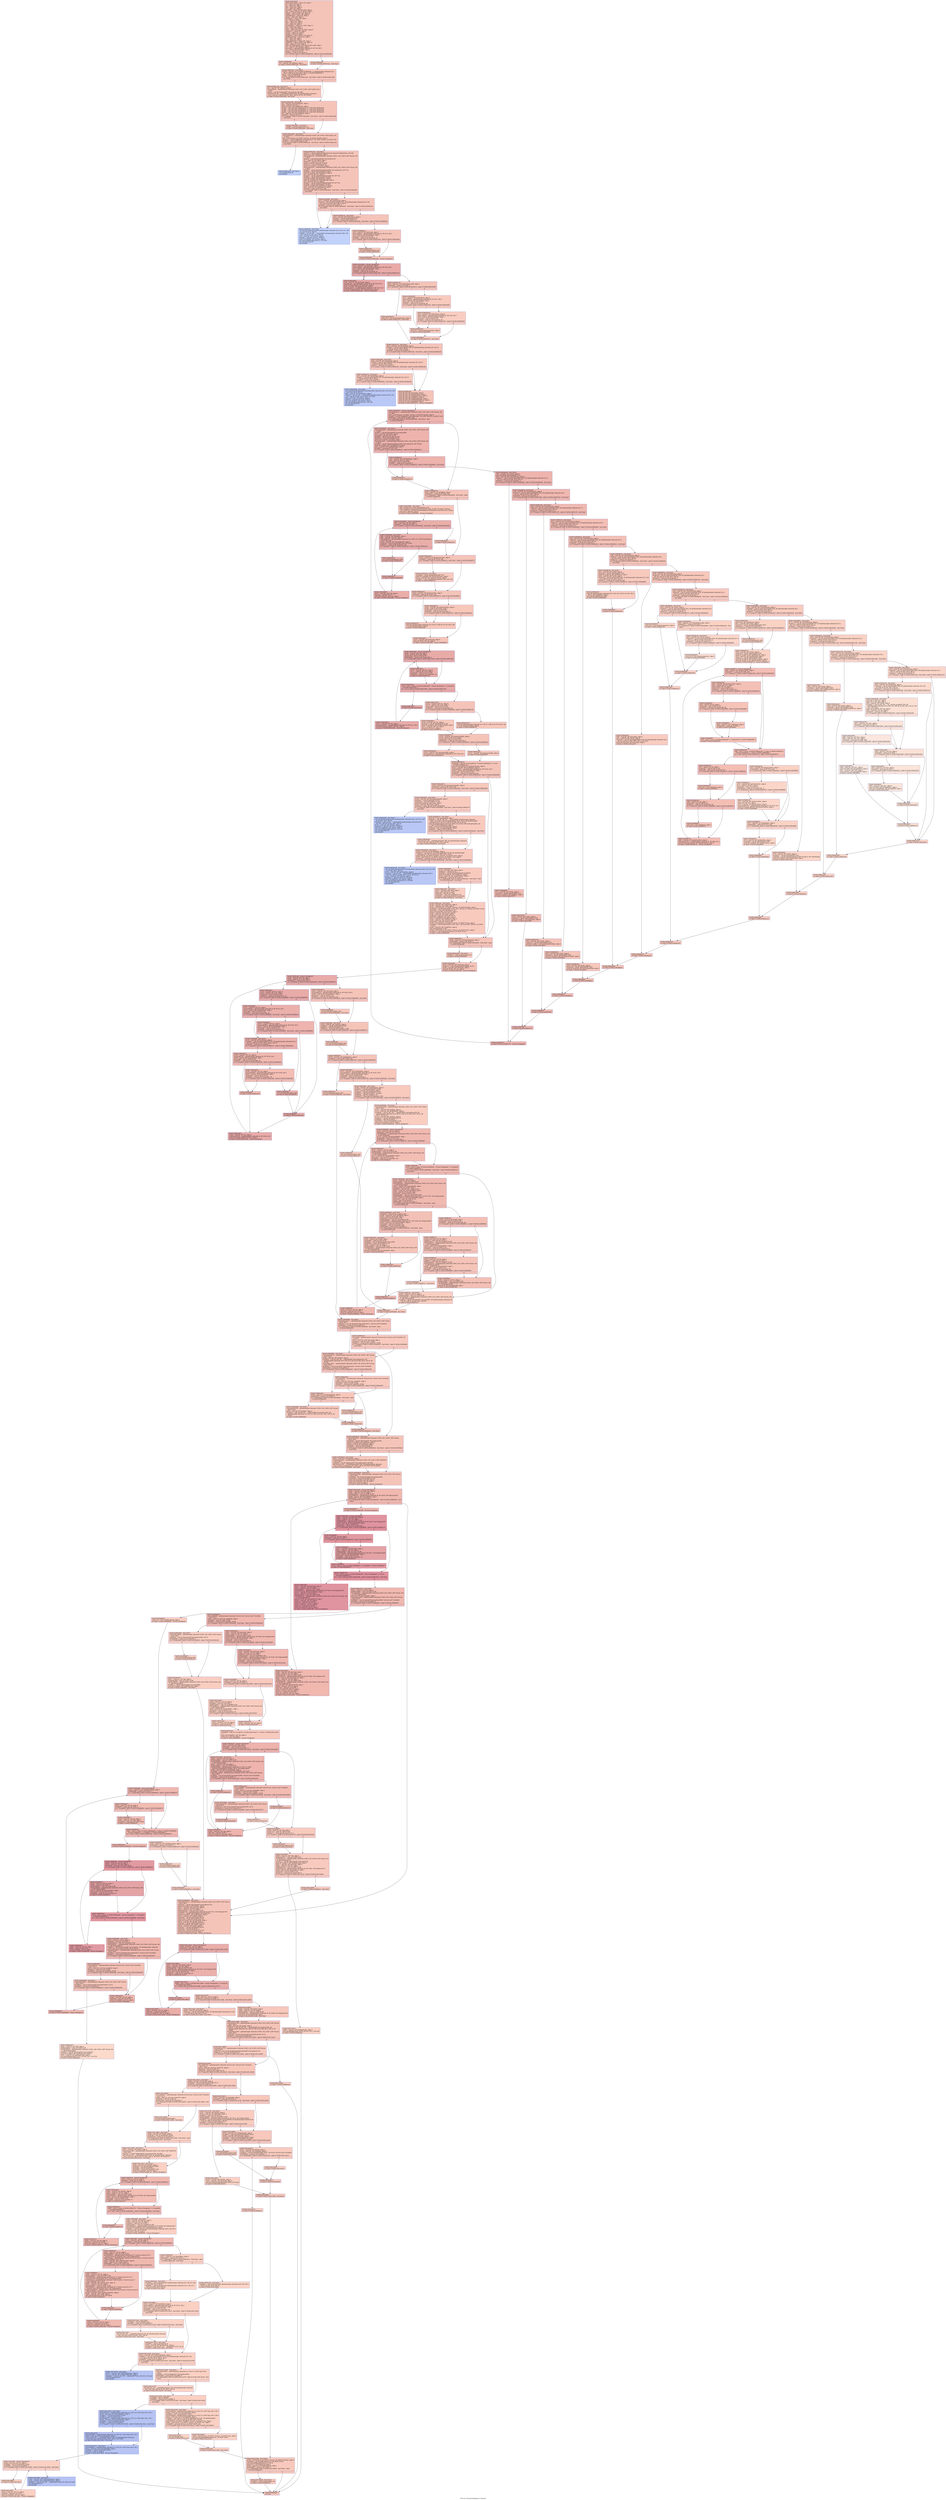 digraph "CFG for 'ProcessOneRequest' function" {
	label="CFG for 'ProcessOneRequest' function";

	Node0x5612390c9da0 [shape=record,color="#3d50c3ff", style=filled, fillcolor="#e97a5f70",label="{\"0x5612390c9da0\":\l  %forceClose.addr = alloca i32, align 4\l  %i = alloca i32, align 4\l  %j = alloca i32, align 4\l  %j0 = alloca i32, align 4\l  %z = alloca i8*, align 8\l  %statbuf = alloca %struct.stat, align 8\l  %in = alloca %struct._IO_FILE*, align 8\l  %zLine = alloca [1000 x i8], align 16\l  %zBuf = alloca [1000 x i8], align 16\l  %zFieldName = alloca i8*, align 8\l  %zVal = alloca i8*, align 8\l  %inSquare = alloca i32, align 4\l  %c = alloca i8, align 1\l  %x1 = alloca i32, align 4\l  %x2 = alloca i32, align 4\l  %n = alloca i32, align 4\l  %azDisallow = alloca [13 x i8*], align 16\l  %ii = alloca i64, align 8\l  %len = alloca i64, align 8\l  %out = alloca %struct._IO_FILE*, align 8\l  %zBuf333 = alloca i8*, align 8\l  %n334 = alloca i32, align 4\l  %c456 = alloca i8, align 1\l  %zBuf544 = alloca [1000 x i8], align 16\l  %stillSearching = alloca i32, align 4\l  %k = alloca i32, align 4\l  %jj = alloca i32, align 4\l  %zBaseFilename = alloca i8*, align 8\l  %zBuf795 = alloca [1000 x i8], align 16\l  %px = alloca [2 x i32], align 4\l  store i32 %forceClose, i32* %forceClose.addr, align 4\l  %0 = load i8*, i8** @zRoot, align 8\l  %arrayidx = getelementptr inbounds i8, i8* %0, i64 0\l  %1 = load i8, i8* %arrayidx, align 1\l  %conv = sext i8 %1 to i32\l  %tobool = icmp ne i32 %conv, 0\l  br i1 %tobool, label %\"0x561239090e50\", label %\"0x561239090ed0\"\l|{<s0>T|<s1>F}}"];
	Node0x5612390c9da0:s0 -> Node0x561239090e50;
	Node0x5612390c9da0:s1 -> Node0x561239090ed0;
	Node0x561239090e50 [shape=record,color="#3d50c3ff", style=filled, fillcolor="#ec7f6370",label="{\"0x561239090e50\":                                 \l  %2 = load i8*, i8** @zRoot, align 8\l  br label %\"0x5612390910a0 - Exit Point\"\l}"];
	Node0x561239090e50 -> Node0x5612390910a0;
	Node0x561239090ed0 [shape=record,color="#3d50c3ff", style=filled, fillcolor="#ef886b70",label="{\"0x561239090ed0\":                                 \l  br label %\"0x5612390910a0 - Exit Point\"\l}"];
	Node0x561239090ed0 -> Node0x5612390910a0;
	Node0x5612390910a0 [shape=record,color="#3d50c3ff", style=filled, fillcolor="#e97a5f70",label="{\"0x5612390910a0 - Exit Point\":                    \l  %cond = phi i8* [ %2, %\"0x561239090e50\" ], [ getelementptr inbounds ([2 x\l... i8], [2 x i8]* @.str.336, i64 0, i64 0), %\"0x561239090ed0\" ]\l  %call = call i32 @chdir(i8* %cond)\l  %cmp = icmp ne i32 %call, 0\l  br i1 %cmp, label %\"0x5612390cc420 - Exit Point\", label %\"0x5612390cc490 -\l... Exit Point\"\l|{<s0>T|<s1>F}}"];
	Node0x5612390910a0:s0 -> Node0x5612390cc420;
	Node0x5612390910a0:s1 -> Node0x5612390cc490;
	Node0x5612390cc420 [shape=record,color="#3d50c3ff", style=filled, fillcolor="#ec7f6370",label="{\"0x5612390cc420 - Exit Point\":                    \l  %3 = load i8*, i8** @zRoot, align 8\l  %arraydecay = getelementptr inbounds [1000 x i8], [1000 x i8]* %zBuf, i64 0,\l... i64 0\l  %call2 = call i8* @getcwd(i8* %arraydecay, i64 999)\l  call void (i32, i8*, ...) @Malfunction(i32 190, i8* getelementptr inbounds\l... ([31 x i8], [31 x i8]* @.str.337, i64 0, i64 0), i8* %3, i8* %call2)\l  br label %\"0x5612390cc490 - Exit Point\"\l}"];
	Node0x5612390cc420 -> Node0x5612390cc490;
	Node0x5612390cc490 [shape=record,color="#3d50c3ff", style=filled, fillcolor="#e97a5f70",label="{\"0x5612390cc490 - Exit Point\":                    \l  %4 = load i32, i32* @nRequest, align 4\l  %inc = add nsw i32 %4, 1\l  store i32 %inc, i32* @nRequest, align 4\l  %call3 = call void (i32)* @signal(i32 14, void (i32)* @Timeout)\l  %call4 = call void (i32)* @signal(i32 11, void (i32)* @Timeout)\l  %call5 = call void (i32)* @signal(i32 13, void (i32)* @Timeout)\l  %call6 = call void (i32)* @signal(i32 24, void (i32)* @Timeout)\l  %5 = load i32, i32* @useTimeout, align 4\l  %tobool7 = icmp ne i32 %5, 0\l  br i1 %tobool7, label %\"0x5612390cade0 - Exit Point\", label %\"0x5612390cae60\l... - Exit Point\"\l|{<s0>T|<s1>F}}"];
	Node0x5612390cc490:s0 -> Node0x5612390cade0;
	Node0x5612390cc490:s1 -> Node0x5612390cae60;
	Node0x5612390cade0 [shape=record,color="#3d50c3ff", style=filled, fillcolor="#ec7f6370",label="{\"0x5612390cade0 - Exit Point\":                    \l  %call9 = call i32 @alarm(i32 15)\l  br label %\"0x5612390cae60 - Exit Point\"\l}"];
	Node0x5612390cade0 -> Node0x5612390cae60;
	Node0x5612390cae60 [shape=record,color="#3d50c3ff", style=filled, fillcolor="#e97a5f70",label="{\"0x5612390cae60 - Exit Point\":                    \l  %arraydecay11 = getelementptr inbounds [1000 x i8], [1000 x i8]* %zLine, i64\l... 0, i64 0\l  %6 = load %struct._IO_FILE*, %struct._IO_FILE** @stdin, align 8\l  %call12 = call i8* @fgets(i8* %arraydecay11, i32 1000, %struct._IO_FILE* %6)\l  %cmp13 = icmp eq i8* %call12, null\l  br i1 %cmp13, label %\"0x5612390ce2e0 - Exit Point\", label %\"0x5612390ce3c0 -\l... Exit Point\"\l|{<s0>T|<s1>F}}"];
	Node0x5612390cae60:s0 -> Node0x5612390ce2e0;
	Node0x5612390cae60:s1 -> Node0x5612390ce3c0;
	Node0x5612390ce2e0 [shape=record,color="#3d50c3ff", style=filled, fillcolor="#6c8ff170",label="{\"0x5612390ce2e0 - Exit Point\":                    \l  call void @exit(i32 0)\l  unreachable\l}"];
	Node0x5612390ce3c0 [shape=record,color="#3d50c3ff", style=filled, fillcolor="#e97a5f70",label="{\"0x5612390ce3c0 - Exit Point\":                    \l  %call17 = call i32 @gettimeofday(%struct.timeval* @beginTime, i8* null)\l  store i32 0, i32* @omitLog, align 4\l  %arraydecay18 = getelementptr inbounds [1000 x i8], [1000 x i8]* %zLine, i64\l... 0, i64 0\l  %call19 = call i64 @strlen(i8* %arraydecay18)\l  %7 = load i32, i32* @nIn, align 4\l  %conv20 = sext i32 %7 to i64\l  %add = add i64 %conv20, %call19\l  %conv21 = trunc i64 %add to i32\l  store i32 %conv21, i32* @nIn, align 4\l  %arraydecay22 = getelementptr inbounds [1000 x i8], [1000 x i8]* %zLine, i64\l... 0, i64 0\l  %call23 = call i8* @GetFirstElement(i8* %arraydecay22, i8** %z)\l  %call24 = call i8* @StrDup(i8* %call23)\l  store i8* %call24, i8** @zMethod, align 8\l  %8 = load i8*, i8** %z, align 8\l  %call25 = call i8* @GetFirstElement(i8* %8, i8** %z)\l  %call26 = call i8* @StrDup(i8* %call25)\l  store i8* %call26, i8** @zScript, align 8\l  store i8* %call26, i8** @zRealScript, align 8\l  %9 = load i8*, i8** %z, align 8\l  %call27 = call i8* @GetFirstElement(i8* %9, i8** %z)\l  %call28 = call i8* @StrDup(i8* %call27)\l  store i8* %call28, i8** @zProtocol, align 8\l  %10 = load i8*, i8** @zProtocol, align 8\l  %cmp29 = icmp eq i8* %10, null\l  br i1 %cmp29, label %\"0x5612390cfe40 - Exit Point\", label %\"0x5612390cfef0 -\l... Exit Point\"\l|{<s0>T|<s1>F}}"];
	Node0x5612390ce3c0:s0 -> Node0x5612390cfe40;
	Node0x5612390ce3c0:s1 -> Node0x5612390cfef0;
	Node0x5612390cfef0 [shape=record,color="#3d50c3ff", style=filled, fillcolor="#e97a5f70",label="{\"0x5612390cfef0 - Exit Point\":                    \l  %11 = load i8*, i8** @zProtocol, align 8\l  %call31 = call i32 @strncmp(i8* %11, i8* getelementptr inbounds ([6 x i8],\l... [6 x i8]* @.str.338, i64 0, i64 0), i64 5)\l  %cmp32 = icmp ne i32 %call31, 0\l  br i1 %cmp32, label %\"0x5612390cfe40 - Exit Point\", label %\"0x5612390d0320 -\l... Exit Point\"\l|{<s0>T|<s1>F}}"];
	Node0x5612390cfef0:s0 -> Node0x5612390cfe40;
	Node0x5612390cfef0:s1 -> Node0x5612390d0320;
	Node0x5612390d0320 [shape=record,color="#3d50c3ff", style=filled, fillcolor="#e97a5f70",label="{\"0x5612390d0320 - Exit Point\":                    \l  %12 = load i8*, i8** @zProtocol, align 8\l  %call35 = call i64 @strlen(i8* %12)\l  %cmp36 = icmp ne i64 %call35, 8\l  br i1 %cmp36, label %\"0x5612390cfe40 - Exit Point\", label %\"0x5612390d06a0\"\l|{<s0>T|<s1>F}}"];
	Node0x5612390d0320:s0 -> Node0x5612390cfe40;
	Node0x5612390d0320:s1 -> Node0x5612390d06a0;
	Node0x5612390cfe40 [shape=record,color="#3d50c3ff", style=filled, fillcolor="#779af770",label="{\"0x5612390cfe40 - Exit Point\":                    \l  call void @StartResponse(i8* getelementptr inbounds ([16 x i8], [16 x i8]*\l... @.str.339, i64 0, i64 0))\l  %call39 = call i32 (i8*, ...) @printf(i8* getelementptr inbounds ([99 x i8],\l... [99 x i8]* @.str.340, i64 0, i64 0))\l  %13 = load i32, i32* @nOut, align 4\l  %add40 = add nsw i32 %13, %call39\l  store i32 %add40, i32* @nOut, align 4\l  call void @MakeLogEntry(i32 0, i32 200)\l  call void @exit(i32 0)\l  unreachable\l}"];
	Node0x5612390d06a0 [shape=record,color="#3d50c3ff", style=filled, fillcolor="#e97a5f70",label="{\"0x5612390d06a0\":                                 \l  %14 = load i8*, i8** @zScript, align 8\l  %arrayidx42 = getelementptr inbounds i8, i8* %14, i64 0\l  %15 = load i8, i8* %arrayidx42, align 1\l  %conv43 = sext i8 %15 to i32\l  %cmp44 = icmp ne i32 %conv43, 47\l  br i1 %cmp44, label %\"0x5612390d15e0\", label %\"0x5612390d1660\"\l|{<s0>T|<s1>F}}"];
	Node0x5612390d06a0:s0 -> Node0x5612390d15e0;
	Node0x5612390d06a0:s1 -> Node0x5612390d1660;
	Node0x5612390d15e0 [shape=record,color="#3d50c3ff", style=filled, fillcolor="#ed836670",label="{\"0x5612390d15e0\":                                 \l  call void @NotFound(i32 210)\l  br label %\"0x5612390d1660\"\l}"];
	Node0x5612390d15e0 -> Node0x5612390d1660;
	Node0x5612390d1660 [shape=record,color="#3d50c3ff", style=filled, fillcolor="#e97a5f70",label="{\"0x5612390d1660\":                                 \l  br label %\"0x5612390d1df0 - Virtual Checkpoint\"\l}"];
	Node0x5612390d1660 -> Node0x5612390d1a90;
	Node0x5612390d1a90 [shape=record,color="#3d50c3ff", style=filled, fillcolor="#cc403a70",label="{\"0x5612390d1df0 - Virtual Checkpoint\":            \l  %16 = load i8*, i8** @zScript, align 8\l  %arrayidx48 = getelementptr inbounds i8, i8* %16, i64 1\l  %17 = load i8, i8* %arrayidx48, align 1\l  %conv49 = sext i8 %17 to i32\l  %cmp50 = icmp eq i32 %conv49, 47\l  br i1 %cmp50, label %\"0x5612390d1df0\", label %\"0x5612390d1e70\"\l|{<s0>T|<s1>F}}"];
	Node0x5612390d1a90:s0 -> Node0x5612390d1df0;
	Node0x5612390d1a90:s1 -> Node0x5612390d1e70;
	Node0x5612390d1df0 [shape=record,color="#3d50c3ff", style=filled, fillcolor="#cc403a70",label="{\"0x5612390d1df0\":                                 \l  %18 = load i8*, i8** @zScript, align 8\l  %incdec.ptr = getelementptr inbounds i8, i8* %18, i32 1\l  store i8* %incdec.ptr, i8** @zScript, align 8\l  %19 = load i8*, i8** @zRealScript, align 8\l  %incdec.ptr52 = getelementptr inbounds i8, i8* %19, i32 1\l  store i8* %incdec.ptr52, i8** @zRealScript, align 8\l  br label %\"0x5612390d1df0 - Virtual Checkpoint\"\l}"];
	Node0x5612390d1df0 -> Node0x5612390d1a90;
	Node0x5612390d1e70 [shape=record,color="#3d50c3ff", style=filled, fillcolor="#e97a5f70",label="{\"0x5612390d1e70\":                                 \l  %20 = load i32, i32* %forceClose.addr, align 4\l  %tobool53 = icmp ne i32 %20, 0\l  br i1 %tobool53, label %\"0x5612390cd510\", label %\"0x5612390cd590\"\l|{<s0>T|<s1>F}}"];
	Node0x5612390d1e70:s0 -> Node0x5612390cd510;
	Node0x5612390d1e70:s1 -> Node0x5612390cd590;
	Node0x5612390cd510 [shape=record,color="#3d50c3ff", style=filled, fillcolor="#ec7f6370",label="{\"0x5612390cd510\":                                 \l  store i32 1, i32* @closeConnection, align 4\l  br label %\"0x5612390cd770 - Exit Point\"\l}"];
	Node0x5612390cd510 -> Node0x5612390cd770;
	Node0x5612390cd590 [shape=record,color="#3d50c3ff", style=filled, fillcolor="#ef886b70",label="{\"0x5612390cd590\":                                 \l  %21 = load i8*, i8** @zProtocol, align 8\l  %arrayidx55 = getelementptr inbounds i8, i8* %21, i64 5\l  %22 = load i8, i8* %arrayidx55, align 1\l  %conv56 = sext i8 %22 to i32\l  %cmp57 = icmp slt i32 %conv56, 49\l  br i1 %cmp57, label %\"0x5612390d3180\", label %\"0x5612390d3200\"\l|{<s0>T|<s1>F}}"];
	Node0x5612390cd590:s0 -> Node0x5612390d3180;
	Node0x5612390cd590:s1 -> Node0x5612390d3200;
	Node0x5612390d3200 [shape=record,color="#3d50c3ff", style=filled, fillcolor="#f2907270",label="{\"0x5612390d3200\":                                 \l  %23 = load i8*, i8** @zProtocol, align 8\l  %arrayidx60 = getelementptr inbounds i8, i8* %23, i64 7\l  %24 = load i8, i8* %arrayidx60, align 1\l  %conv61 = sext i8 %24 to i32\l  %cmp62 = icmp slt i32 %conv61, 49\l  br i1 %cmp62, label %\"0x5612390d3180\", label %\"0x5612390d36b0\"\l|{<s0>T|<s1>F}}"];
	Node0x5612390d3200:s0 -> Node0x5612390d3180;
	Node0x5612390d3200:s1 -> Node0x5612390d36b0;
	Node0x5612390d3180 [shape=record,color="#3d50c3ff", style=filled, fillcolor="#f08b6e70",label="{\"0x5612390d3180\":                                 \l  store i32 1, i32* @closeConnection, align 4\l  br label %\"0x5612390d36b0\"\l}"];
	Node0x5612390d3180 -> Node0x5612390d36b0;
	Node0x5612390d36b0 [shape=record,color="#3d50c3ff", style=filled, fillcolor="#ef886b70",label="{\"0x5612390d36b0\":                                 \l  br label %\"0x5612390cd770 - Exit Point\"\l}"];
	Node0x5612390d36b0 -> Node0x5612390cd770;
	Node0x5612390cd770 [shape=record,color="#3d50c3ff", style=filled, fillcolor="#e97a5f70",label="{\"0x5612390cd770 - Exit Point\":                    \l  %25 = load i8*, i8** @zMethod, align 8\l  %call67 = call i32 @strcmp(i8* %25, i8* getelementptr inbounds ([4 x i8], [4\l... x i8]* @.str.341, i64 0, i64 0))\l  %cmp68 = icmp ne i32 %call67, 0\l  br i1 %cmp68, label %\"0x5612390d3c80 - Exit Point\", label %\"0x5612390d3cd0\"\l|{<s0>T|<s1>F}}"];
	Node0x5612390cd770:s0 -> Node0x5612390d3c80;
	Node0x5612390cd770:s1 -> Node0x5612390d3cd0;
	Node0x5612390d3c80 [shape=record,color="#3d50c3ff", style=filled, fillcolor="#ec7f6370",label="{\"0x5612390d3c80 - Exit Point\":                    \l  %26 = load i8*, i8** @zMethod, align 8\l  %call70 = call i32 @strcmp(i8* %26, i8* getelementptr inbounds ([5 x i8], [5\l... x i8]* @.str.342, i64 0, i64 0))\l  %cmp71 = icmp ne i32 %call70, 0\l  br i1 %cmp71, label %\"0x5612390d4100 - Exit Point\", label %\"0x5612390d3cd0\"\l|{<s0>T|<s1>F}}"];
	Node0x5612390d3c80:s0 -> Node0x5612390d4100;
	Node0x5612390d3c80:s1 -> Node0x5612390d3cd0;
	Node0x5612390d4100 [shape=record,color="#3d50c3ff", style=filled, fillcolor="#ef886b70",label="{\"0x5612390d4100 - Exit Point\":                    \l  %27 = load i8*, i8** @zMethod, align 8\l  %call74 = call i32 @strcmp(i8* %27, i8* getelementptr inbounds ([5 x i8], [5\l... x i8]* @.str.343, i64 0, i64 0))\l  %cmp75 = icmp ne i32 %call74, 0\l  br i1 %cmp75, label %\"0x5612390d4560 - Exit Point\", label %\"0x5612390d3cd0\"\l|{<s0>T|<s1>F}}"];
	Node0x5612390d4100:s0 -> Node0x5612390d4560;
	Node0x5612390d4100:s1 -> Node0x5612390d3cd0;
	Node0x5612390d4560 [shape=record,color="#3d50c3ff", style=filled, fillcolor="#6282ea70",label="{\"0x5612390d4560 - Exit Point\":                    \l  call void @StartResponse(i8* getelementptr inbounds ([20 x i8], [20 x i8]*\l... @.str.344, i64 0, i64 0))\l  %28 = load i8*, i8** @zMethod, align 8\l  %call78 = call i32 (i8*, ...) @printf(i8* getelementptr inbounds ([93 x i8],\l... [93 x i8]* @.str.345, i64 0, i64 0), i8* %28)\l  %29 = load i32, i32* @nOut, align 4\l  %add79 = add nsw i32 %29, %call78\l  store i32 %add79, i32* @nOut, align 4\l  call void @MakeLogEntry(i32 0, i32 220)\l  call void @exit(i32 0)\l  unreachable\l}"];
	Node0x5612390d3cd0 [shape=record,color="#3d50c3ff", style=filled, fillcolor="#e97a5f70",label="{\"0x5612390d3cd0\":                                 \l  store i8* null, i8** @zCookie, align 8\l  store i8* null, i8** @zAuthType, align 8\l  store i8* null, i8** @zRemoteUser, align 8\l  store i8* null, i8** @zReferer, align 8\l  store i8* null, i8** @zIfNoneMatch, align 8\l  store i8* null, i8** @zIfModifiedSince, align 8\l  store i32 0, i32* @rangeEnd, align 4\l  br label %\"0x5612390d7070 - Virtual Checkpoint\"\l}"];
	Node0x5612390d3cd0 -> Node0x5612390d52d0;
	Node0x5612390d52d0 [shape=record,color="#3d50c3ff", style=filled, fillcolor="#d6524470",label="{\"0x5612390d7070 - Virtual Checkpoint\":            \l  %arraydecay82 = getelementptr inbounds [1000 x i8], [1000 x i8]* %zLine, i64\l... 0, i64 0\l  %30 = load %struct._IO_FILE*, %struct._IO_FILE** @stdin, align 8\l  %call83 = call i8* @fgets(i8* %arraydecay82, i32 1000, %struct._IO_FILE* %30)\l  %tobool84 = icmp ne i8* %call83, null\l  br i1 %tobool84, label %\"0x5612390d55f0 - Exit Point\", label\l... %\"0x5612390d5670\"\l|{<s0>T|<s1>F}}"];
	Node0x5612390d52d0:s0 -> Node0x5612390d55f0;
	Node0x5612390d52d0:s1 -> Node0x5612390d5670;
	Node0x5612390d55f0 [shape=record,color="#3d50c3ff", style=filled, fillcolor="#d6524470",label="{\"0x5612390d55f0 - Exit Point\":                    \l  %arraydecay86 = getelementptr inbounds [1000 x i8], [1000 x i8]* %zLine, i64\l... 0, i64 0\l  %call87 = call i64 @strlen(i8* %arraydecay86)\l  %31 = load i32, i32* @nIn, align 4\l  %conv88 = sext i32 %31 to i64\l  %add89 = add i64 %conv88, %call87\l  %conv90 = trunc i64 %add89 to i32\l  store i32 %conv90, i32* @nIn, align 4\l  %arraydecay91 = getelementptr inbounds [1000 x i8], [1000 x i8]* %zLine, i64\l... 0, i64 0\l  %call92 = call i8* @GetFirstElement(i8* %arraydecay91, i8** %zVal)\l  store i8* %call92, i8** %zFieldName, align 8\l  %32 = load i8*, i8** %zFieldName, align 8\l  %cmp93 = icmp eq i8* %32, null\l  br i1 %cmp93, label %\"0x5612390d6070\", label %\"0x5612390d60c0\"\l|{<s0>T|<s1>F}}"];
	Node0x5612390d55f0:s0 -> Node0x5612390d6070;
	Node0x5612390d55f0:s1 -> Node0x5612390d60c0;
	Node0x5612390d60c0 [shape=record,color="#3d50c3ff", style=filled, fillcolor="#d6524470",label="{\"0x5612390d60c0\":                                 \l  %33 = load i8*, i8** %zFieldName, align 8\l  %34 = load i8, i8* %33, align 1\l  %conv96 = sext i8 %34 to i32\l  %cmp97 = icmp eq i32 %conv96, 0\l  br i1 %cmp97, label %\"0x5612390d6070\", label %\"0x5612390d6440 - Exit Point\"\l|{<s0>T|<s1>F}}"];
	Node0x5612390d60c0:s0 -> Node0x5612390d6070;
	Node0x5612390d60c0:s1 -> Node0x5612390d6440;
	Node0x5612390d6070 [shape=record,color="#3d50c3ff", style=filled, fillcolor="#ec7f6370",label="{\"0x5612390d6070\":                                 \l  br label %\"0x5612390d5670\"\l}"];
	Node0x5612390d6070 -> Node0x5612390d5670;
	Node0x5612390d6440 [shape=record,color="#3d50c3ff", style=filled, fillcolor="#d8564670",label="{\"0x5612390d6440 - Exit Point\":                    \l  %35 = load i8*, i8** %zVal, align 8\l  call void @RemoveNewline(i8* %35)\l  %36 = load i8*, i8** %zFieldName, align 8\l  %call101 = call i32 @strcasecmp(i8* %36, i8* getelementptr inbounds ([12 x\l... i8], [12 x i8]* @.str.346, i64 0, i64 0))\l  %cmp102 = icmp eq i32 %call101, 0\l  br i1 %cmp102, label %\"0x5612390d6bf0\", label %\"0x5612390d6cd0 - Exit Point\"\l|{<s0>T|<s1>F}}"];
	Node0x5612390d6440:s0 -> Node0x5612390d6bf0;
	Node0x5612390d6440:s1 -> Node0x5612390d6cd0;
	Node0x5612390d6bf0 [shape=record,color="#3d50c3ff", style=filled, fillcolor="#e1675170",label="{\"0x5612390d6bf0\":                                 \l  %37 = load i8*, i8** %zVal, align 8\l  %call105 = call i8* @StrDup(i8* %37)\l  store i8* %call105, i8** @zAgent, align 8\l  br label %\"0x5612390d7070\"\l}"];
	Node0x5612390d6bf0 -> Node0x5612390d7070;
	Node0x5612390d6cd0 [shape=record,color="#3d50c3ff", style=filled, fillcolor="#dc5d4a70",label="{\"0x5612390d6cd0 - Exit Point\":                    \l  %38 = load i8*, i8** %zFieldName, align 8\l  %call107 = call i32 @strcasecmp(i8* %38, i8* getelementptr inbounds ([8 x\l... i8], [8 x i8]* @.str.347, i64 0, i64 0))\l  %cmp108 = icmp eq i32 %call107, 0\l  br i1 %cmp108, label %\"0x5612390d7460\", label %\"0x5612390d74e0 - Exit Point\"\l|{<s0>T|<s1>F}}"];
	Node0x5612390d6cd0:s0 -> Node0x5612390d7460;
	Node0x5612390d6cd0:s1 -> Node0x5612390d74e0;
	Node0x5612390d7460 [shape=record,color="#3d50c3ff", style=filled, fillcolor="#e36c5570",label="{\"0x5612390d7460\":                                 \l  %39 = load i8*, i8** %zVal, align 8\l  %call111 = call i8* @StrDup(i8* %39)\l  store i8* %call111, i8** @zAccept, align 8\l  br label %\"0x5612390d7880\"\l}"];
	Node0x5612390d7460 -> Node0x5612390d7880;
	Node0x5612390d74e0 [shape=record,color="#3d50c3ff", style=filled, fillcolor="#de614d70",label="{\"0x5612390d74e0 - Exit Point\":                    \l  %40 = load i8*, i8** %zFieldName, align 8\l  %call113 = call i32 @strcasecmp(i8* %40, i8* getelementptr inbounds ([17 x\l... i8], [17 x i8]* @.str.348, i64 0, i64 0))\l  %cmp114 = icmp eq i32 %call113, 0\l  br i1 %cmp114, label %\"0x5612390d7c70\", label %\"0x5612390d7cf0 - Exit Point\"\l|{<s0>T|<s1>F}}"];
	Node0x5612390d74e0:s0 -> Node0x5612390d7c70;
	Node0x5612390d74e0:s1 -> Node0x5612390d7cf0;
	Node0x5612390d7c70 [shape=record,color="#3d50c3ff", style=filled, fillcolor="#e8765c70",label="{\"0x5612390d7c70\":                                 \l  %41 = load i8*, i8** %zVal, align 8\l  %call117 = call i8* @StrDup(i8* %41)\l  store i8* %call117, i8** @zAcceptEncoding, align 8\l  br label %\"0x5612390d80c0\"\l}"];
	Node0x5612390d7c70 -> Node0x5612390d80c0;
	Node0x5612390d7cf0 [shape=record,color="#3d50c3ff", style=filled, fillcolor="#e36c5570",label="{\"0x5612390d7cf0 - Exit Point\":                    \l  %42 = load i8*, i8** %zFieldName, align 8\l  %call119 = call i32 @strcasecmp(i8* %42, i8* getelementptr inbounds ([16 x\l... i8], [16 x i8]* @.str.349, i64 0, i64 0))\l  %cmp120 = icmp eq i32 %call119, 0\l  br i1 %cmp120, label %\"0x5612390d8480\", label %\"0x5612390d8500 - Exit Point\"\l|{<s0>T|<s1>F}}"];
	Node0x5612390d7cf0:s0 -> Node0x5612390d8480;
	Node0x5612390d7cf0:s1 -> Node0x5612390d8500;
	Node0x5612390d8480 [shape=record,color="#3d50c3ff", style=filled, fillcolor="#e97a5f70",label="{\"0x5612390d8480\":                                 \l  %43 = load i8*, i8** %zVal, align 8\l  %call123 = call i8* @StrDup(i8* %43)\l  store i8* %call123, i8** @zContentLength, align 8\l  br label %\"0x5612390d88a0\"\l}"];
	Node0x5612390d8480 -> Node0x5612390d88a0;
	Node0x5612390d8500 [shape=record,color="#3d50c3ff", style=filled, fillcolor="#e5705870",label="{\"0x5612390d8500 - Exit Point\":                    \l  %44 = load i8*, i8** %zFieldName, align 8\l  %call125 = call i32 @strcasecmp(i8* %44, i8* getelementptr inbounds ([14 x\l... i8], [14 x i8]* @.str.350, i64 0, i64 0))\l  %cmp126 = icmp eq i32 %call125, 0\l  br i1 %cmp126, label %\"0x5612390d8c90\", label %\"0x5612390d8d10 - Exit Point\"\l|{<s0>T|<s1>F}}"];
	Node0x5612390d8500:s0 -> Node0x5612390d8c90;
	Node0x5612390d8500:s1 -> Node0x5612390d8d10;
	Node0x5612390d8c90 [shape=record,color="#3d50c3ff", style=filled, fillcolor="#ec7f6370",label="{\"0x5612390d8c90\":                                 \l  %45 = load i8*, i8** %zVal, align 8\l  %call129 = call i8* @StrDup(i8* %45)\l  store i8* %call129, i8** @zContentType, align 8\l  br label %\"0x5612390d90b0\"\l}"];
	Node0x5612390d8c90 -> Node0x5612390d90b0;
	Node0x5612390d8d10 [shape=record,color="#3d50c3ff", style=filled, fillcolor="#e97a5f70",label="{\"0x5612390d8d10 - Exit Point\":                    \l  %46 = load i8*, i8** %zFieldName, align 8\l  %call131 = call i32 @strcasecmp(i8* %46, i8* getelementptr inbounds ([9 x\l... i8], [9 x i8]* @.str.351, i64 0, i64 0))\l  %cmp132 = icmp eq i32 %call131, 0\l  br i1 %cmp132, label %\"0x5612390d94a0 - Exit Point\", label %\"0x5612390d9520\l... - Exit Point\"\l|{<s0>T|<s1>F}}"];
	Node0x5612390d8d10:s0 -> Node0x5612390d94a0;
	Node0x5612390d8d10:s1 -> Node0x5612390d9520;
	Node0x5612390d94a0 [shape=record,color="#3d50c3ff", style=filled, fillcolor="#ef886b70",label="{\"0x5612390d94a0 - Exit Point\":                    \l  %47 = load i8*, i8** %zVal, align 8\l  %call135 = call i8* @StrDup(i8* %47)\l  store i8* %call135, i8** @zReferer, align 8\l  %48 = load i8*, i8** %zVal, align 8\l  %call136 = call i8* @strstr(i8* %48, i8* getelementptr inbounds ([12 x i8],\l... [12 x i8]* @.str.352, i64 0, i64 0))\l  %cmp137 = icmp ne i8* %call136, null\l  br i1 %cmp137, label %\"0x5612390d9ca0\", label %\"0x5612390d9d80\"\l|{<s0>T|<s1>F}}"];
	Node0x5612390d94a0:s0 -> Node0x5612390d9ca0;
	Node0x5612390d94a0:s1 -> Node0x5612390d9d80;
	Node0x5612390d9ca0 [shape=record,color="#3d50c3ff", style=filled, fillcolor="#f08b6e70",label="{\"0x5612390d9ca0\":                                 \l  store i8* getelementptr inbounds ([16 x i8], [16 x i8]* @.str.353, i64 0,\l... i64 0), i8** @zReferer, align 8\l  call void @Forbidden(i32 230)\l  br label %\"0x5612390d9d80\"\l}"];
	Node0x5612390d9ca0 -> Node0x5612390d9d80;
	Node0x5612390d9d80 [shape=record,color="#3d50c3ff", style=filled, fillcolor="#ef886b70",label="{\"0x5612390d9d80\":                                 \l  br label %\"0x5612390da2d0\"\l}"];
	Node0x5612390d9d80 -> Node0x5612390da2d0;
	Node0x5612390d9520 [shape=record,color="#3d50c3ff", style=filled, fillcolor="#ec7f6370",label="{\"0x5612390d9520 - Exit Point\":                    \l  %49 = load i8*, i8** %zFieldName, align 8\l  %call142 = call i32 @strcasecmp(i8* %49, i8* getelementptr inbounds ([8 x\l... i8], [8 x i8]* @.str.354, i64 0, i64 0))\l  %cmp143 = icmp eq i32 %call142, 0\l  br i1 %cmp143, label %\"0x5612390da6a0\", label %\"0x5612390da720 - Exit Point\"\l|{<s0>T|<s1>F}}"];
	Node0x5612390d9520:s0 -> Node0x5612390da6a0;
	Node0x5612390d9520:s1 -> Node0x5612390da720;
	Node0x5612390da6a0 [shape=record,color="#3d50c3ff", style=filled, fillcolor="#f08b6e70",label="{\"0x5612390da6a0\":                                 \l  %50 = load i8*, i8** @zCookie, align 8\l  %51 = load i8*, i8** %zVal, align 8\l  %call146 = call i8* @StrAppend(i8* %50, i8* getelementptr inbounds ([3 x\l... i8], [3 x i8]* @.str.355, i64 0, i64 0), i8* %51)\l  store i8* %call146, i8** @zCookie, align 8\l  br label %\"0x5612390dac30\"\l}"];
	Node0x5612390da6a0 -> Node0x5612390dac30;
	Node0x5612390da720 [shape=record,color="#3d50c3ff", style=filled, fillcolor="#ef886b70",label="{\"0x5612390da720 - Exit Point\":                    \l  %52 = load i8*, i8** %zFieldName, align 8\l  %call148 = call i32 @strcasecmp(i8* %52, i8* getelementptr inbounds ([12 x\l... i8], [12 x i8]* @.str.356, i64 0, i64 0))\l  %cmp149 = icmp eq i32 %call148, 0\l  br i1 %cmp149, label %\"0x5612390db060 - Exit Point\", label %\"0x5612390db0e0\l... - Exit Point\"\l|{<s0>T|<s1>F}}"];
	Node0x5612390da720:s0 -> Node0x5612390db060;
	Node0x5612390da720:s1 -> Node0x5612390db0e0;
	Node0x5612390db060 [shape=record,color="#3d50c3ff", style=filled, fillcolor="#f3947570",label="{\"0x5612390db060 - Exit Point\":                    \l  %53 = load i8*, i8** %zVal, align 8\l  %call152 = call i32 @strcasecmp(i8* %53, i8* getelementptr inbounds ([6 x\l... i8], [6 x i8]* @.str.357, i64 0, i64 0))\l  %cmp153 = icmp eq i32 %call152, 0\l  br i1 %cmp153, label %\"0x5612390db570\", label %\"0x5612390d2540\"\l|{<s0>T|<s1>F}}"];
	Node0x5612390db060:s0 -> Node0x5612390db570;
	Node0x5612390db060:s1 -> Node0x5612390d2540;
	Node0x5612390db570 [shape=record,color="#3d50c3ff", style=filled, fillcolor="#f5a08170",label="{\"0x5612390db570\":                                 \l  store i32 1, i32* @closeConnection, align 4\l  br label %\"0x5612390d2790\"\l}"];
	Node0x5612390db570 -> Node0x5612390d2790;
	Node0x5612390d2540 [shape=record,color="#3d50c3ff", style=filled, fillcolor="#f4987a70",label="{\"0x5612390d2540\":                                 \l  %54 = load i32, i32* %forceClose.addr, align 4\l  %tobool157 = icmp ne i32 %54, 0\l  br i1 %tobool157, label %\"0x5612390d2980\", label %\"0x5612390d2a30 - Exit\l... Point\"\l|{<s0>T|<s1>F}}"];
	Node0x5612390d2540:s0 -> Node0x5612390d2980;
	Node0x5612390d2540:s1 -> Node0x5612390d2a30;
	Node0x5612390d2a30 [shape=record,color="#3d50c3ff", style=filled, fillcolor="#f6a38570",label="{\"0x5612390d2a30 - Exit Point\":                    \l  %55 = load i8*, i8** %zVal, align 8\l  %call159 = call i32 @strcasecmp(i8* %55, i8* getelementptr inbounds ([11 x\l... i8], [11 x i8]* @.str.358, i64 0, i64 0))\l  %cmp160 = icmp eq i32 %call159, 0\l  br i1 %cmp160, label %\"0x5612390d2ef0\", label %\"0x5612390d2980\"\l|{<s0>T|<s1>F}}"];
	Node0x5612390d2a30:s0 -> Node0x5612390d2ef0;
	Node0x5612390d2a30:s1 -> Node0x5612390d2980;
	Node0x5612390d2ef0 [shape=record,color="#3d50c3ff", style=filled, fillcolor="#f7b39670",label="{\"0x5612390d2ef0\":                                 \l  store i32 0, i32* @closeConnection, align 4\l  br label %\"0x5612390d2980\"\l}"];
	Node0x5612390d2ef0 -> Node0x5612390d2980;
	Node0x5612390d2980 [shape=record,color="#3d50c3ff", style=filled, fillcolor="#f4987a70",label="{\"0x5612390d2980\":                                 \l  br label %\"0x5612390d2790\"\l}"];
	Node0x5612390d2980 -> Node0x5612390d2790;
	Node0x5612390d2790 [shape=record,color="#3d50c3ff", style=filled, fillcolor="#f3947570",label="{\"0x5612390d2790\":                                 \l  br label %\"0x5612390dce10\"\l}"];
	Node0x5612390d2790 -> Node0x5612390dce10;
	Node0x5612390db0e0 [shape=record,color="#3d50c3ff", style=filled, fillcolor="#f08b6e70",label="{\"0x5612390db0e0 - Exit Point\":                    \l  %56 = load i8*, i8** %zFieldName, align 8\l  %call166 = call i32 @strcasecmp(i8* %56, i8* getelementptr inbounds ([6 x\l... i8], [6 x i8]* @.str.359, i64 0, i64 0))\l  %cmp167 = icmp eq i32 %call166, 0\l  br i1 %cmp167, label %\"0x5612390dd1d0\", label %\"0x5612390dd250 - Exit Point\"\l|{<s0>T|<s1>F}}"];
	Node0x5612390db0e0:s0 -> Node0x5612390dd1d0;
	Node0x5612390db0e0:s1 -> Node0x5612390dd250;
	Node0x5612390dd1d0 [shape=record,color="#3d50c3ff", style=filled, fillcolor="#f4987a70",label="{\"0x5612390dd1d0\":                                 \l  store i32 0, i32* %inSquare, align 4\l  %57 = load i8*, i8** %zVal, align 8\l  %call170 = call i32 @sanitizeString(i8* %57)\l  %tobool171 = icmp ne i32 %call170, 0\l  br i1 %tobool171, label %\"0x5612390dd740\", label %\"0x5612390dd7c0\"\l|{<s0>T|<s1>F}}"];
	Node0x5612390dd1d0:s0 -> Node0x5612390dd740;
	Node0x5612390dd1d0:s1 -> Node0x5612390dd7c0;
	Node0x5612390dd740 [shape=record,color="#3d50c3ff", style=filled, fillcolor="#f5a08170",label="{\"0x5612390dd740\":                                 \l  call void @Forbidden(i32 240)\l  br label %\"0x5612390dd7c0\"\l}"];
	Node0x5612390dd740 -> Node0x5612390dd7c0;
	Node0x5612390dd7c0 [shape=record,color="#3d50c3ff", style=filled, fillcolor="#f4987a70",label="{\"0x5612390dd7c0\":                                 \l  %58 = load i8*, i8** %zVal, align 8\l  %call174 = call i8* @StrDup(i8* %58)\l  store i8* %call174, i8** @zHttpHost, align 8\l  %59 = load i8*, i8** @zHttpHost, align 8\l  %call175 = call i8* @StrDup(i8* %59)\l  store i8* %call175, i8** @zServerName, align 8\l  store i8* %call175, i8** @zServerPort, align 8\l  br label %\"0x5612390df710 - Virtual Checkpoint\"\l}"];
	Node0x5612390dd7c0 -> Node0x5612390ddf60;
	Node0x5612390ddf60 [shape=record,color="#3d50c3ff", style=filled, fillcolor="#e36c5570",label="{\"0x5612390df710 - Virtual Checkpoint\":            \l  %60 = load i8*, i8** @zServerPort, align 8\l  %tobool177 = icmp ne i8* %60, null\l  br i1 %tobool177, label %\"0x5612390de1b0\", label %\"0x5612390de250\"\l|{<s0>T|<s1>F}}"];
	Node0x5612390ddf60:s0 -> Node0x5612390de1b0;
	Node0x5612390ddf60:s1 -> Node0x5612390de250;
	Node0x5612390de1b0 [shape=record,color="#3d50c3ff", style=filled, fillcolor="#e5705870",label="{\"0x5612390de1b0\":                                 \l  %61 = load i8*, i8** @zServerPort, align 8\l  %62 = load i8, i8* %61, align 1\l  store i8 %62, i8* %c, align 1\l  %conv179 = sext i8 %62 to i32\l  %cmp180 = icmp ne i32 %conv179, 0\l  br i1 %cmp180, label %\"0x5612390de640\", label %\"0x5612390de250\"\l|{<s0>T|<s1>F}}"];
	Node0x5612390de1b0:s0 -> Node0x5612390de640;
	Node0x5612390de1b0:s1 -> Node0x5612390de250;
	Node0x5612390de640 [shape=record,color="#3d50c3ff", style=filled, fillcolor="#e8765c70",label="{\"0x5612390de640\":                                 \l  %63 = load i8, i8* %c, align 1\l  %conv182 = sext i8 %63 to i32\l  %cmp183 = icmp ne i32 %conv182, 58\l  br i1 %cmp183, label %\"0x5612390de8f0\", label %\"0x5612390de960\"\l|{<s0>T|<s1>F}}"];
	Node0x5612390de640:s0 -> Node0x5612390de8f0;
	Node0x5612390de640:s1 -> Node0x5612390de960;
	Node0x5612390de960 [shape=record,color="#3d50c3ff", style=filled, fillcolor="#ed836670",label="{\"0x5612390de960\":                                 \l  %64 = load i32, i32* %inSquare, align 4\l  %tobool185 = icmp ne i32 %64, 0\l  br label %\"0x5612390de8f0\"\l}"];
	Node0x5612390de960 -> Node0x5612390de8f0;
	Node0x5612390de8f0 [shape=record,color="#3d50c3ff", style=filled, fillcolor="#e8765c70",label="{\"0x5612390de8f0\":                                 \l  %65 = phi i1 [ true, %\"0x5612390de640\" ], [ %tobool185, %\"0x5612390de960\" ]\l  br label %\"0x5612390de250\"\l}"];
	Node0x5612390de8f0 -> Node0x5612390de250;
	Node0x5612390de250 [shape=record,color="#3d50c3ff", style=filled, fillcolor="#e36c5570",label="{\"0x5612390de250\":                                 \l  %66 = phi i1 [ false, %\"0x5612390de1b0\" ], [ false, %\"0x5612390df710 -\l... Virtual Checkpoint\" ], [ %65, %\"0x5612390de8f0\" ]\l  br i1 %66, label %\"0x5612390dee70\", label %\"0x5612390deec0\"\l|{<s0>T|<s1>F}}"];
	Node0x5612390de250:s0 -> Node0x5612390dee70;
	Node0x5612390de250:s1 -> Node0x5612390deec0;
	Node0x5612390dee70 [shape=record,color="#3d50c3ff", style=filled, fillcolor="#e36c5570",label="{\"0x5612390dee70\":                                 \l  %67 = load i8, i8* %c, align 1\l  %conv187 = sext i8 %67 to i32\l  %cmp188 = icmp eq i32 %conv187, 91\l  br i1 %cmp188, label %\"0x5612390df1a0\", label %\"0x5612390df220\"\l|{<s0>T|<s1>F}}"];
	Node0x5612390dee70:s0 -> Node0x5612390df1a0;
	Node0x5612390dee70:s1 -> Node0x5612390df220;
	Node0x5612390df1a0 [shape=record,color="#3d50c3ff", style=filled, fillcolor="#e8765c70",label="{\"0x5612390df1a0\":                                 \l  store i32 1, i32* %inSquare, align 4\l  br label %\"0x5612390df220\"\l}"];
	Node0x5612390df1a0 -> Node0x5612390df220;
	Node0x5612390df220 [shape=record,color="#3d50c3ff", style=filled, fillcolor="#e36c5570",label="{\"0x5612390df220\":                                 \l  %68 = load i8, i8* %c, align 1\l  %conv192 = sext i8 %68 to i32\l  %cmp193 = icmp eq i32 %conv192, 93\l  br i1 %cmp193, label %\"0x5612390df690\", label %\"0x5612390df710\"\l|{<s0>T|<s1>F}}"];
	Node0x5612390df220:s0 -> Node0x5612390df690;
	Node0x5612390df220:s1 -> Node0x5612390df710;
	Node0x5612390df690 [shape=record,color="#3d50c3ff", style=filled, fillcolor="#e8765c70",label="{\"0x5612390df690\":                                 \l  store i32 0, i32* %inSquare, align 4\l  br label %\"0x5612390df710\"\l}"];
	Node0x5612390df690 -> Node0x5612390df710;
	Node0x5612390df710 [shape=record,color="#3d50c3ff", style=filled, fillcolor="#e36c5570",label="{\"0x5612390df710\":                                 \l  %69 = load i8*, i8** @zServerPort, align 8\l  %incdec.ptr197 = getelementptr inbounds i8, i8* %69, i32 1\l  store i8* %incdec.ptr197, i8** @zServerPort, align 8\l  br label %\"0x5612390df710 - Virtual Checkpoint\"\l}"];
	Node0x5612390df710 -> Node0x5612390ddf60;
	Node0x5612390deec0 [shape=record,color="#3d50c3ff", style=filled, fillcolor="#f4987a70",label="{\"0x5612390deec0\":                                 \l  %70 = load i8*, i8** @zServerPort, align 8\l  %tobool199 = icmp ne i8* %70, null\l  br i1 %tobool199, label %\"0x5612390dfce0\", label %\"0x5612390dfd80\"\l|{<s0>T|<s1>F}}"];
	Node0x5612390deec0:s0 -> Node0x5612390dfce0;
	Node0x5612390deec0:s1 -> Node0x5612390dfd80;
	Node0x5612390dfce0 [shape=record,color="#3d50c3ff", style=filled, fillcolor="#f5a08170",label="{\"0x5612390dfce0\":                                 \l  %71 = load i8*, i8** @zServerPort, align 8\l  %72 = load i8, i8* %71, align 1\l  %conv201 = sext i8 %72 to i32\l  %tobool202 = icmp ne i32 %conv201, 0\l  br i1 %tobool202, label %\"0x5612390e00c0\", label %\"0x5612390dfd80\"\l|{<s0>T|<s1>F}}"];
	Node0x5612390dfce0:s0 -> Node0x5612390e00c0;
	Node0x5612390dfce0:s1 -> Node0x5612390dfd80;
	Node0x5612390e00c0 [shape=record,color="#3d50c3ff", style=filled, fillcolor="#f6a38570",label="{\"0x5612390e00c0\":                                 \l  %73 = load i8*, i8** @zServerPort, align 8\l  store i8 0, i8* %73, align 1\l  %74 = load i8*, i8** @zServerPort, align 8\l  %incdec.ptr204 = getelementptr inbounds i8, i8* %74, i32 1\l  store i8* %incdec.ptr204, i8** @zServerPort, align 8\l  br label %\"0x5612390dfd80\"\l}"];
	Node0x5612390e00c0 -> Node0x5612390dfd80;
	Node0x5612390dfd80 [shape=record,color="#3d50c3ff", style=filled, fillcolor="#f4987a70",label="{\"0x5612390dfd80\":                                 \l  %75 = load i8*, i8** @zRealPort, align 8\l  %tobool206 = icmp ne i8* %75, null\l  br i1 %tobool206, label %\"0x5612390e0630\", label %\"0x5612390e06b0\"\l|{<s0>T|<s1>F}}"];
	Node0x5612390dfd80:s0 -> Node0x5612390e0630;
	Node0x5612390dfd80:s1 -> Node0x5612390e06b0;
	Node0x5612390e0630 [shape=record,color="#3d50c3ff", style=filled, fillcolor="#f5a08170",label="{\"0x5612390e0630\":                                 \l  %76 = load i8*, i8** @zRealPort, align 8\l  %call208 = call i8* @StrDup(i8* %76)\l  store i8* %call208, i8** @zServerPort, align 8\l  br label %\"0x5612390e06b0\"\l}"];
	Node0x5612390e0630 -> Node0x5612390e06b0;
	Node0x5612390e06b0 [shape=record,color="#3d50c3ff", style=filled, fillcolor="#f4987a70",label="{\"0x5612390e06b0\":                                 \l  br label %\"0x5612390e0a60\"\l}"];
	Node0x5612390e06b0 -> Node0x5612390e0a60;
	Node0x5612390dd250 [shape=record,color="#3d50c3ff", style=filled, fillcolor="#f3947570",label="{\"0x5612390dd250 - Exit Point\":                    \l  %77 = load i8*, i8** %zFieldName, align 8\l  %call211 = call i32 @strcasecmp(i8* %77, i8* getelementptr inbounds ([15 x\l... i8], [15 x i8]* @.str.360, i64 0, i64 0))\l  %cmp212 = icmp eq i32 %call211, 0\l  br i1 %cmp212, label %\"0x5612390e0e50\", label %\"0x5612390e0ed0 - Exit Point\"\l|{<s0>T|<s1>F}}"];
	Node0x5612390dd250:s0 -> Node0x5612390e0e50;
	Node0x5612390dd250:s1 -> Node0x5612390e0ed0;
	Node0x5612390e0e50 [shape=record,color="#3d50c3ff", style=filled, fillcolor="#f5a08170",label="{\"0x5612390e0e50\":                                 \l  %78 = load i8*, i8** %zVal, align 8\l  %call215 = call i8* @StrDup(i8* %78)\l  %call216 = call i8* @GetFirstElement(i8* %call215, i8** @zAuthArg)\l  store i8* %call216, i8** @zAuthType, align 8\l  br label %\"0x5612390e1390\"\l}"];
	Node0x5612390e0e50 -> Node0x5612390e1390;
	Node0x5612390e0ed0 [shape=record,color="#3d50c3ff", style=filled, fillcolor="#f4987a70",label="{\"0x5612390e0ed0 - Exit Point\":                    \l  %79 = load i8*, i8** %zFieldName, align 8\l  %call218 = call i32 @strcasecmp(i8* %79, i8* getelementptr inbounds ([15 x\l... i8], [15 x i8]* @.str.361, i64 0, i64 0))\l  %cmp219 = icmp eq i32 %call218, 0\l  br i1 %cmp219, label %\"0x5612390e1730\", label %\"0x5612390e17b0 - Exit Point\"\l|{<s0>T|<s1>F}}"];
	Node0x5612390e0ed0:s0 -> Node0x5612390e1730;
	Node0x5612390e0ed0:s1 -> Node0x5612390e17b0;
	Node0x5612390e1730 [shape=record,color="#3d50c3ff", style=filled, fillcolor="#f6a38570",label="{\"0x5612390e1730\":                                 \l  %80 = load i8*, i8** %zVal, align 8\l  %call222 = call i8* @StrDup(i8* %80)\l  store i8* %call222, i8** @zIfNoneMatch, align 8\l  br label %\"0x5612390e1af0\"\l}"];
	Node0x5612390e1730 -> Node0x5612390e1af0;
	Node0x5612390e17b0 [shape=record,color="#3d50c3ff", style=filled, fillcolor="#f5a08170",label="{\"0x5612390e17b0 - Exit Point\":                    \l  %81 = load i8*, i8** %zFieldName, align 8\l  %call224 = call i32 @strcasecmp(i8* %81, i8* getelementptr inbounds ([19 x\l... i8], [19 x i8]* @.str.362, i64 0, i64 0))\l  %cmp225 = icmp eq i32 %call224, 0\l  br i1 %cmp225, label %\"0x5612390e1ee0\", label %\"0x5612390e1f60 - Exit Point\"\l|{<s0>T|<s1>F}}"];
	Node0x5612390e17b0:s0 -> Node0x5612390e1ee0;
	Node0x5612390e17b0:s1 -> Node0x5612390e1f60;
	Node0x5612390e1ee0 [shape=record,color="#3d50c3ff", style=filled, fillcolor="#f7ac8e70",label="{\"0x5612390e1ee0\":                                 \l  %82 = load i8*, i8** %zVal, align 8\l  %call228 = call i8* @StrDup(i8* %82)\l  store i8* %call228, i8** @zIfModifiedSince, align 8\l  br label %\"0x5612390e2360\"\l}"];
	Node0x5612390e1ee0 -> Node0x5612390e2360;
	Node0x5612390e1f60 [shape=record,color="#3d50c3ff", style=filled, fillcolor="#f6a38570",label="{\"0x5612390e1f60 - Exit Point\":                    \l  %83 = load i8*, i8** %zFieldName, align 8\l  %call230 = call i32 @strcasecmp(i8* %83, i8* getelementptr inbounds ([7 x\l... i8], [7 x i8]* @.str.363, i64 0, i64 0))\l  %cmp231 = icmp eq i32 %call230, 0\l  br i1 %cmp231, label %\"0x5612390e2720 - Exit Point\", label %\"0x5612390e27c0\"\l|{<s0>T|<s1>F}}"];
	Node0x5612390e1f60:s0 -> Node0x5612390e2720;
	Node0x5612390e1f60:s1 -> Node0x5612390e27c0;
	Node0x5612390e2720 [shape=record,color="#3d50c3ff", style=filled, fillcolor="#f7af9170",label="{\"0x5612390e2720 - Exit Point\":                    \l  %84 = load i8*, i8** @zMethod, align 8\l  %call234 = call i32 @strcmp(i8* %84, i8* getelementptr inbounds ([4 x i8],\l... [4 x i8]* @.str.341, i64 0, i64 0))\l  %cmp235 = icmp eq i32 %call234, 0\l  br i1 %cmp235, label %\"0x5612390e2bd0 - Exit Point\", label %\"0x5612390e27c0\"\l|{<s0>T|<s1>F}}"];
	Node0x5612390e2720:s0 -> Node0x5612390e2bd0;
	Node0x5612390e2720:s1 -> Node0x5612390e27c0;
	Node0x5612390e2bd0 [shape=record,color="#3d50c3ff", style=filled, fillcolor="#f7b99e70",label="{\"0x5612390e2bd0 - Exit Point\":                    \l  store i32 0, i32* %x1, align 4\l  store i32 0, i32* %x2, align 4\l  %85 = load i8*, i8** %zVal, align 8\l  %call238 = call i32 (i8*, i8*, ...) @__isoc99_sscanf(i8* %85, i8*\l... getelementptr inbounds ([12 x i8], [12 x i8]* @.str.364, i64 0, i64 0), i32*\l... %x1, i32* %x2)\l  store i32 %call238, i32* %n, align 4\l  %86 = load i32, i32* %n, align 4\l  %cmp239 = icmp eq i32 %86, 2\l  br i1 %cmp239, label %\"0x5612390e3230\", label %\"0x5612390e32d0\"\l|{<s0>T|<s1>F}}"];
	Node0x5612390e2bd0:s0 -> Node0x5612390e3230;
	Node0x5612390e2bd0:s1 -> Node0x5612390e32d0;
	Node0x5612390e3230 [shape=record,color="#3d50c3ff", style=filled, fillcolor="#f5c1a970",label="{\"0x5612390e3230\":                                 \l  %87 = load i32, i32* %x1, align 4\l  %cmp242 = icmp sge i32 %87, 0\l  br i1 %cmp242, label %\"0x5612390e3590\", label %\"0x5612390e32d0\"\l|{<s0>T|<s1>F}}"];
	Node0x5612390e3230:s0 -> Node0x5612390e3590;
	Node0x5612390e3230:s1 -> Node0x5612390e32d0;
	Node0x5612390e3590 [shape=record,color="#3d50c3ff", style=filled, fillcolor="#f3c7b170",label="{\"0x5612390e3590\":                                 \l  %88 = load i32, i32* %x2, align 4\l  %89 = load i32, i32* %x1, align 4\l  %cmp245 = icmp sge i32 %88, %89\l  br i1 %cmp245, label %\"0x5612390e3850\", label %\"0x5612390e32d0\"\l|{<s0>T|<s1>F}}"];
	Node0x5612390e3590:s0 -> Node0x5612390e3850;
	Node0x5612390e3590:s1 -> Node0x5612390e32d0;
	Node0x5612390e3850 [shape=record,color="#3d50c3ff", style=filled, fillcolor="#f1ccb870",label="{\"0x5612390e3850\":                                 \l  %90 = load i32, i32* %x1, align 4\l  store i32 %90, i32* @rangeStart, align 4\l  %91 = load i32, i32* %x2, align 4\l  store i32 %91, i32* @rangeEnd, align 4\l  br label %\"0x5612390e3b50\"\l}"];
	Node0x5612390e3850 -> Node0x5612390e3b50;
	Node0x5612390e32d0 [shape=record,color="#3d50c3ff", style=filled, fillcolor="#f7bca170",label="{\"0x5612390e32d0\":                                 \l  %92 = load i32, i32* %n, align 4\l  %cmp249 = icmp eq i32 %92, 1\l  br i1 %cmp249, label %\"0x5612390e3d60\", label %\"0x5612390e3e00\"\l|{<s0>T|<s1>F}}"];
	Node0x5612390e32d0:s0 -> Node0x5612390e3d60;
	Node0x5612390e32d0:s1 -> Node0x5612390e3e00;
	Node0x5612390e3d60 [shape=record,color="#3d50c3ff", style=filled, fillcolor="#f5c1a970",label="{\"0x5612390e3d60\":                                 \l  %93 = load i32, i32* %x1, align 4\l  %cmp252 = icmp sgt i32 %93, 0\l  br i1 %cmp252, label %\"0x5612390e40c0\", label %\"0x5612390e3e00\"\l|{<s0>T|<s1>F}}"];
	Node0x5612390e3d60:s0 -> Node0x5612390e40c0;
	Node0x5612390e3d60:s1 -> Node0x5612390e3e00;
	Node0x5612390e40c0 [shape=record,color="#3d50c3ff", style=filled, fillcolor="#f4c5ad70",label="{\"0x5612390e40c0\":                                 \l  %94 = load i32, i32* %x1, align 4\l  store i32 %94, i32* @rangeStart, align 4\l  store i32 2147483647, i32* @rangeEnd, align 4\l  br label %\"0x5612390e3e00\"\l}"];
	Node0x5612390e40c0 -> Node0x5612390e3e00;
	Node0x5612390e3e00 [shape=record,color="#3d50c3ff", style=filled, fillcolor="#f7bca170",label="{\"0x5612390e3e00\":                                 \l  br label %\"0x5612390e3b50\"\l}"];
	Node0x5612390e3e00 -> Node0x5612390e3b50;
	Node0x5612390e3b50 [shape=record,color="#3d50c3ff", style=filled, fillcolor="#f7b99e70",label="{\"0x5612390e3b50\":                                 \l  br label %\"0x5612390e27c0\"\l}"];
	Node0x5612390e3b50 -> Node0x5612390e27c0;
	Node0x5612390e27c0 [shape=record,color="#3d50c3ff", style=filled, fillcolor="#f6a38570",label="{\"0x5612390e27c0\":                                 \l  br label %\"0x5612390e2360\"\l}"];
	Node0x5612390e27c0 -> Node0x5612390e2360;
	Node0x5612390e2360 [shape=record,color="#3d50c3ff", style=filled, fillcolor="#f5a08170",label="{\"0x5612390e2360\":                                 \l  br label %\"0x5612390e1af0\"\l}"];
	Node0x5612390e2360 -> Node0x5612390e1af0;
	Node0x5612390e1af0 [shape=record,color="#3d50c3ff", style=filled, fillcolor="#f4987a70",label="{\"0x5612390e1af0\":                                 \l  br label %\"0x5612390e1390\"\l}"];
	Node0x5612390e1af0 -> Node0x5612390e1390;
	Node0x5612390e1390 [shape=record,color="#3d50c3ff", style=filled, fillcolor="#f3947570",label="{\"0x5612390e1390\":                                 \l  br label %\"0x5612390e0a60\"\l}"];
	Node0x5612390e1390 -> Node0x5612390e0a60;
	Node0x5612390e0a60 [shape=record,color="#3d50c3ff", style=filled, fillcolor="#f08b6e70",label="{\"0x5612390e0a60\":                                 \l  br label %\"0x5612390dce10\"\l}"];
	Node0x5612390e0a60 -> Node0x5612390dce10;
	Node0x5612390dce10 [shape=record,color="#3d50c3ff", style=filled, fillcolor="#ef886b70",label="{\"0x5612390dce10\":                                 \l  br label %\"0x5612390dac30\"\l}"];
	Node0x5612390dce10 -> Node0x5612390dac30;
	Node0x5612390dac30 [shape=record,color="#3d50c3ff", style=filled, fillcolor="#ec7f6370",label="{\"0x5612390dac30\":                                 \l  br label %\"0x5612390da2d0\"\l}"];
	Node0x5612390dac30 -> Node0x5612390da2d0;
	Node0x5612390da2d0 [shape=record,color="#3d50c3ff", style=filled, fillcolor="#e97a5f70",label="{\"0x5612390da2d0\":                                 \l  br label %\"0x5612390d90b0\"\l}"];
	Node0x5612390da2d0 -> Node0x5612390d90b0;
	Node0x5612390d90b0 [shape=record,color="#3d50c3ff", style=filled, fillcolor="#e5705870",label="{\"0x5612390d90b0\":                                 \l  br label %\"0x5612390d88a0\"\l}"];
	Node0x5612390d90b0 -> Node0x5612390d88a0;
	Node0x5612390d88a0 [shape=record,color="#3d50c3ff", style=filled, fillcolor="#e36c5570",label="{\"0x5612390d88a0\":                                 \l  br label %\"0x5612390d80c0\"\l}"];
	Node0x5612390d88a0 -> Node0x5612390d80c0;
	Node0x5612390d80c0 [shape=record,color="#3d50c3ff", style=filled, fillcolor="#de614d70",label="{\"0x5612390d80c0\":                                 \l  br label %\"0x5612390d7880\"\l}"];
	Node0x5612390d80c0 -> Node0x5612390d7880;
	Node0x5612390d7880 [shape=record,color="#3d50c3ff", style=filled, fillcolor="#dc5d4a70",label="{\"0x5612390d7880\":                                 \l  br label %\"0x5612390d7070\"\l}"];
	Node0x5612390d7880 -> Node0x5612390d7070;
	Node0x5612390d7070 [shape=record,color="#3d50c3ff", style=filled, fillcolor="#d8564670",label="{\"0x5612390d7070\":                                 \l  br label %\"0x5612390d7070 - Virtual Checkpoint\"\l}"];
	Node0x5612390d7070 -> Node0x5612390d52d0;
	Node0x5612390d5670 [shape=record,color="#3d50c3ff", style=filled, fillcolor="#e97a5f70",label="{\"0x5612390d5670\":                                 \l  %95 = load i8*, i8** @zAgent, align 8\l  %tobool271 = icmp ne i8* %95, null\l  br i1 %tobool271, label %\"0x5612390e4b80 - Exit Point\", label\l... %\"0x5612390e4c00\"\l|{<s0>T|<s1>F}}"];
	Node0x5612390d5670:s0 -> Node0x5612390e4b80;
	Node0x5612390d5670:s1 -> Node0x5612390e4c00;
	Node0x5612390e4b80 [shape=record,color="#3d50c3ff", style=filled, fillcolor="#ec7f6370",label="{\"0x5612390e4b80 - Exit Point\":                    \l  %96 = bitcast [13 x i8*]* %azDisallow to i8*\l  call void @llvm.memcpy.p0i8.p0i8.i64(i8* align 16 %96, i8* align 16 bitcast\l... ([13 x i8*]* @__const.ProcessOneRequest.azDisallow to i8*), i64 104, i1 false)\l  store i64 0, i64* %ii, align 8\l  br label %\"0x5612390e5d80 - Virtual Checkpoint\"\l}"];
	Node0x5612390e4b80 -> Node0x5612390e5270;
	Node0x5612390e5270 [shape=record,color="#3d50c3ff", style=filled, fillcolor="#d0473d70",label="{\"0x5612390e5d80 - Virtual Checkpoint\":            \l  %97 = load i64, i64* %ii, align 8\l  %cmp273 = icmp ult i64 %97, 13\l  br i1 %cmp273, label %\"0x5612390e5460 - Exit Point\", label %\"0x5612390e54e0\"\l|{<s0>T|<s1>F}}"];
	Node0x5612390e5270:s0 -> Node0x5612390e5460;
	Node0x5612390e5270:s1 -> Node0x5612390e54e0;
	Node0x5612390e5460 [shape=record,color="#3d50c3ff", style=filled, fillcolor="#d0473d70",label="{\"0x5612390e5460 - Exit Point\":                    \l  %98 = load i8*, i8** @zAgent, align 8\l  %99 = load i64, i64* %ii, align 8\l  %arrayidx275 = getelementptr inbounds [13 x i8*], [13 x i8*]* %azDisallow,\l... i64 0, i64 %99\l  %100 = load i8*, i8** %arrayidx275, align 8\l  %call276 = call i8* @strstr(i8* %98, i8* %100)\l  %cmp277 = icmp ne i8* %call276, null\l  br i1 %cmp277, label %\"0x5612390e5a20\", label %\"0x5612390e5aa0\"\l|{<s0>T|<s1>F}}"];
	Node0x5612390e5460:s0 -> Node0x5612390e5a20;
	Node0x5612390e5460:s1 -> Node0x5612390e5aa0;
	Node0x5612390e5a20 [shape=record,color="#3d50c3ff", style=filled, fillcolor="#d6524470",label="{\"0x5612390e5a20\":                                 \l  call void @Forbidden(i32 250)\l  br label %\"0x5612390e5aa0\"\l}"];
	Node0x5612390e5a20 -> Node0x5612390e5aa0;
	Node0x5612390e5aa0 [shape=record,color="#3d50c3ff", style=filled, fillcolor="#d0473d70",label="{\"0x5612390e5aa0\":                                 \l  br label %\"0x5612390e5d80\"\l}"];
	Node0x5612390e5aa0 -> Node0x5612390e5d80;
	Node0x5612390e5d80 [shape=record,color="#3d50c3ff", style=filled, fillcolor="#d0473d70",label="{\"0x5612390e5d80\":                                 \l  %101 = load i64, i64* %ii, align 8\l  %inc281 = add i64 %101, 1\l  store i64 %inc281, i64* %ii, align 8\l  br label %\"0x5612390e5d80 - Virtual Checkpoint\"\l}"];
	Node0x5612390e5d80 -> Node0x5612390e5270;
	Node0x5612390e54e0 [shape=record,color="#3d50c3ff", style=filled, fillcolor="#ec7f6370",label="{\"0x5612390e54e0\":                                 \l  br label %\"0x5612390e4c00\"\l}"];
	Node0x5612390e54e0 -> Node0x5612390e4c00;
	Node0x5612390e4c00 [shape=record,color="#3d50c3ff", style=filled, fillcolor="#e97a5f70",label="{\"0x5612390e4c00\":                                 \l  %102 = load i8*, i8** @zServerName, align 8\l  %cmp283 = icmp eq i8* %102, null\l  br i1 %cmp283, label %\"0x5612390e61f0 - Exit Point\", label %\"0x5612390e6270\"\l|{<s0>T|<s1>F}}"];
	Node0x5612390e4c00:s0 -> Node0x5612390e61f0;
	Node0x5612390e4c00:s1 -> Node0x5612390e6270;
	Node0x5612390e61f0 [shape=record,color="#3d50c3ff", style=filled, fillcolor="#ef886b70",label="{\"0x5612390e61f0 - Exit Point\":                    \l  %call286 = call i8* @SafeMalloc(i64 100)\l  store i8* %call286, i8** @zServerName, align 8\l  %103 = load i8*, i8** @zServerName, align 8\l  %call287 = call i32 @gethostname(i8* %103, i64 100)\l  br label %\"0x5612390e6270\"\l}"];
	Node0x5612390e61f0 -> Node0x5612390e6270;
	Node0x5612390e6270 [shape=record,color="#3d50c3ff", style=filled, fillcolor="#e97a5f70",label="{\"0x5612390e6270\":                                 \l  %104 = load i8*, i8** @zServerPort, align 8\l  %cmp289 = icmp eq i8* %104, null\l  br i1 %cmp289, label %\"0x5612390e6a70\", label %\"0x5612390e6b20\"\l|{<s0>T|<s1>F}}"];
	Node0x5612390e6270:s0 -> Node0x5612390e6a70;
	Node0x5612390e6270:s1 -> Node0x5612390e6b20;
	Node0x5612390e6b20 [shape=record,color="#3d50c3ff", style=filled, fillcolor="#ec7f6370",label="{\"0x5612390e6b20\":                                 \l  %105 = load i8*, i8** @zServerPort, align 8\l  %106 = load i8, i8* %105, align 1\l  %conv292 = sext i8 %106 to i32\l  %cmp293 = icmp eq i32 %conv292, 0\l  br i1 %cmp293, label %\"0x5612390e6a70\", label %\"0x5612390e6ea0\"\l|{<s0>T|<s1>F}}"];
	Node0x5612390e6b20:s0 -> Node0x5612390e6a70;
	Node0x5612390e6b20:s1 -> Node0x5612390e6ea0;
	Node0x5612390e6a70 [shape=record,color="#3d50c3ff", style=filled, fillcolor="#ec7f6370",label="{\"0x5612390e6a70\":                                 \l  store i8* getelementptr inbounds ([3 x i8], [3 x i8]* @.str.378, i64 0, i64\l... 0), i8** @zServerPort, align 8\l  br label %\"0x5612390e6ea0\"\l}"];
	Node0x5612390e6a70 -> Node0x5612390e6ea0;
	Node0x5612390e6ea0 [shape=record,color="#3d50c3ff", style=filled, fillcolor="#e97a5f70",label="{\"0x5612390e6ea0\":                                 \l  %107 = load i8*, i8** @zScript, align 8\l  store i8* %107, i8** %z, align 8\l  br label %\"0x5612390e7b60 - Virtual Checkpoint\"\l}"];
	Node0x5612390e6ea0 -> Node0x5612390e7250;
	Node0x5612390e7250 [shape=record,color="#3d50c3ff", style=filled, fillcolor="#cc403a70",label="{\"0x5612390e7b60 - Virtual Checkpoint\":            \l  %108 = load i8*, i8** %z, align 8\l  %109 = load i8, i8* %108, align 1\l  %conv298 = sext i8 %109 to i32\l  %tobool299 = icmp ne i32 %conv298, 0\l  br i1 %tobool299, label %\"0x5612390e7520\", label %\"0x5612390e75a0\"\l|{<s0>T|<s1>F}}"];
	Node0x5612390e7250:s0 -> Node0x5612390e7520;
	Node0x5612390e7250:s1 -> Node0x5612390e75a0;
	Node0x5612390e7520 [shape=record,color="#3d50c3ff", style=filled, fillcolor="#d0473d70",label="{\"0x5612390e7520\":                                 \l  %110 = load i8*, i8** %z, align 8\l  %111 = load i8, i8* %110, align 1\l  %conv301 = sext i8 %111 to i32\l  %cmp302 = icmp ne i32 %conv301, 63\l  br label %\"0x5612390e75a0\"\l}"];
	Node0x5612390e7520 -> Node0x5612390e75a0;
	Node0x5612390e75a0 [shape=record,color="#3d50c3ff", style=filled, fillcolor="#cc403a70",label="{\"0x5612390e75a0\":                                 \l  %112 = phi i1 [ false, %\"0x5612390e7b60 - Virtual Checkpoint\" ], [ %cmp302,\l... %\"0x5612390e7520\" ]\l  br i1 %112, label %\"0x5612390e79b0\", label %\"0x5612390e7a30\"\l|{<s0>T|<s1>F}}"];
	Node0x5612390e75a0:s0 -> Node0x5612390e79b0;
	Node0x5612390e75a0:s1 -> Node0x5612390e7a30;
	Node0x5612390e79b0 [shape=record,color="#3d50c3ff", style=filled, fillcolor="#cc403a70",label="{\"0x5612390e79b0\":                                 \l  br label %\"0x5612390e7b60\"\l}"];
	Node0x5612390e79b0 -> Node0x5612390e7b60;
	Node0x5612390e7b60 [shape=record,color="#3d50c3ff", style=filled, fillcolor="#cc403a70",label="{\"0x5612390e7b60\":                                 \l  %113 = load i8*, i8** %z, align 8\l  %incdec.ptr307 = getelementptr inbounds i8, i8* %113, i32 1\l  store i8* %incdec.ptr307, i8** %z, align 8\l  br label %\"0x5612390e7b60 - Virtual Checkpoint\"\l}"];
	Node0x5612390e7b60 -> Node0x5612390e7250;
	Node0x5612390e7a30 [shape=record,color="#3d50c3ff", style=filled, fillcolor="#e97a5f70",label="{\"0x5612390e7a30\":                                 \l  %114 = load i8*, i8** %z, align 8\l  %115 = load i8, i8* %114, align 1\l  %conv309 = sext i8 %115 to i32\l  %cmp310 = icmp eq i32 %conv309, 63\l  br i1 %cmp310, label %\"0x5612390e80b0\", label %\"0x5612390e8130\"\l|{<s0>T|<s1>F}}"];
	Node0x5612390e7a30:s0 -> Node0x5612390e80b0;
	Node0x5612390e7a30:s1 -> Node0x5612390e8130;
	Node0x5612390e80b0 [shape=record,color="#3d50c3ff", style=filled, fillcolor="#ed836670",label="{\"0x5612390e80b0\":                                 \l  %116 = load i8*, i8** %z, align 8\l  %call313 = call i8* @StrDup(i8* %116)\l  store i8* %call313, i8** @zQuerySuffix, align 8\l  %117 = load i8*, i8** %z, align 8\l  store i8 0, i8* %117, align 1\l  br label %\"0x5612390e8570\"\l}"];
	Node0x5612390e80b0 -> Node0x5612390e8570;
	Node0x5612390e8130 [shape=record,color="#3d50c3ff", style=filled, fillcolor="#ed836670",label="{\"0x5612390e8130\":                                 \l  store i8* getelementptr inbounds ([1 x i8], [1 x i8]* @.str.379, i64 0, i64\l... 0), i8** @zQuerySuffix, align 8\l  br label %\"0x5612390e8570\"\l}"];
	Node0x5612390e8130 -> Node0x5612390e8570;
	Node0x5612390e8570 [shape=record,color="#3d50c3ff", style=filled, fillcolor="#e97a5f70",label="{\"0x5612390e8570\":                                 \l  %118 = load i8*, i8** @zQuerySuffix, align 8\l  %119 = load i8, i8* %118, align 1\l  %conv316 = sext i8 %119 to i32\l  %tobool317 = icmp ne i32 %conv316, 0\l  br i1 %tobool317, label %\"0x5612390e8a20\", label %\"0x5612390e8aa0\"\l|{<s0>T|<s1>F}}"];
	Node0x5612390e8570:s0 -> Node0x5612390e8a20;
	Node0x5612390e8570:s1 -> Node0x5612390e8aa0;
	Node0x5612390e8a20 [shape=record,color="#3d50c3ff", style=filled, fillcolor="#ec7f6370",label="{\"0x5612390e8a20\":                                 \l  %120 = load i8*, i8** @zQuerySuffix, align 8\l  %arrayidx319 = getelementptr inbounds i8, i8* %120, i64 1\l  br label %\"0x5612390e8d10\"\l}"];
	Node0x5612390e8a20 -> Node0x5612390e8d10;
	Node0x5612390e8aa0 [shape=record,color="#3d50c3ff", style=filled, fillcolor="#ef886b70",label="{\"0x5612390e8aa0\":                                 \l  %121 = load i8*, i8** @zQuerySuffix, align 8\l  br label %\"0x5612390e8d10\"\l}"];
	Node0x5612390e8aa0 -> Node0x5612390e8d10;
	Node0x5612390e8d10 [shape=record,color="#3d50c3ff", style=filled, fillcolor="#e97a5f70",label="{\"0x5612390e8d10\":                                 \l  %cond322 = phi i8* [ %arrayidx319, %\"0x5612390e8a20\" ], [ %121,\l... %\"0x5612390e8aa0\" ]\l  store i8* %cond322, i8** @zQueryString, align 8\l  %122 = load i8*, i8** @zMethod, align 8\l  %arrayidx323 = getelementptr inbounds i8, i8* %122, i64 0\l  %123 = load i8, i8* %arrayidx323, align 1\l  %conv324 = sext i8 %123 to i32\l  %cmp325 = icmp eq i32 %conv324, 80\l  br i1 %cmp325, label %\"0x5612390e9330\", label %\"0x5612390e93d0\"\l|{<s0>T|<s1>F}}"];
	Node0x5612390e8d10:s0 -> Node0x5612390e9330;
	Node0x5612390e8d10:s1 -> Node0x5612390e93d0;
	Node0x5612390e9330 [shape=record,color="#3d50c3ff", style=filled, fillcolor="#ed836670",label="{\"0x5612390e9330\":                                 \l  %124 = load i8*, i8** @zContentLength, align 8\l  %cmp328 = icmp ne i8* %124, null\l  br i1 %cmp328, label %\"0x5612390e9630 - Exit Point\", label %\"0x5612390e93d0\"\l|{<s0>T|<s1>F}}"];
	Node0x5612390e9330:s0 -> Node0x5612390e9630;
	Node0x5612390e9330:s1 -> Node0x5612390e93d0;
	Node0x5612390e9630 [shape=record,color="#3d50c3ff", style=filled, fillcolor="#ef886b70",label="{\"0x5612390e9630 - Exit Point\":                    \l  %125 = load i8*, i8** @zContentLength, align 8\l  %call331 = call i32 @atoi(i8* %125)\l  %conv332 = sext i32 %call331 to i64\l  store i64 %conv332, i64* %len, align 8\l  %126 = load i64, i64* %len, align 8\l  %cmp335 = icmp ugt i64 %126, 250000000\l  br i1 %cmp335, label %\"0x5612390e9bf0 - Exit Point\", label %\"0x5612390e9c70\l... - Exit Point\"\l|{<s0>T|<s1>F}}"];
	Node0x5612390e9630:s0 -> Node0x5612390e9bf0;
	Node0x5612390e9630:s1 -> Node0x5612390e9c70;
	Node0x5612390e9bf0 [shape=record,color="#3d50c3ff", style=filled, fillcolor="#5f7fe870",label="{\"0x5612390e9bf0 - Exit Point\":                    \l  call void @StartResponse(i8* getelementptr inbounds ([22 x i8], [22 x i8]*\l... @.str.380, i64 0, i64 0))\l  %call338 = call i32 (i8*, ...) @printf(i8* getelementptr inbounds ([63 x\l... i8], [63 x i8]* @.str.381, i64 0, i64 0))\l  %127 = load i32, i32* @nOut, align 4\l  %add339 = add nsw i32 %127, %call338\l  store i32 %add339, i32* @nOut, align 4\l  call void @MakeLogEntry(i32 0, i32 270)\l  call void @exit(i32 0)\l  unreachable\l}"];
	Node0x5612390e9c70 [shape=record,color="#3d50c3ff", style=filled, fillcolor="#ef886b70",label="{\"0x5612390e9c70 - Exit Point\":                    \l  store i32 0, i32* @rangeEnd, align 4\l  %call341 = call i32 (i8*, i8*, ...) @sprintf(i8* getelementptr inbounds\l... ([500 x i8], [500 x i8]* @zTmpNamBuf, i64 0, i64 0), i8* getelementptr\l... inbounds ([23 x i8], [23 x i8]* @.str.382, i64 0, i64 0))\l  store i8* getelementptr inbounds ([500 x i8], [500 x i8]* @zTmpNamBuf, i64\l... 0, i64 0), i8** @zTmpNam, align 8\l  %128 = load i8*, i8** @zTmpNam, align 8\l  %call342 = call i32 @mkstemp(i8* %128)\l  %cmp343 = icmp slt i32 %call342, 0\l  br i1 %cmp343, label %\"0x5612390eb3e0\", label %\"0x5612390eb430 - Exit Point\"\l|{<s0>T|<s1>F}}"];
	Node0x5612390e9c70:s0 -> Node0x5612390eb3e0;
	Node0x5612390e9c70:s1 -> Node0x5612390eb430;
	Node0x5612390eb3e0 [shape=record,color="#3d50c3ff", style=filled, fillcolor="#f3947570",label="{\"0x5612390eb3e0\":                                 \l  call void (i32, i8*, ...) @Malfunction(i32 280, i8* getelementptr inbounds\l... ([54 x i8], [54 x i8]* @.str.383, i64 0, i64 0))\l  br label %\"0x5612390eb430 - Exit Point\"\l}"];
	Node0x5612390eb3e0 -> Node0x5612390eb430;
	Node0x5612390eb430 [shape=record,color="#3d50c3ff", style=filled, fillcolor="#ef886b70",label="{\"0x5612390eb430 - Exit Point\":                    \l  %129 = load i8*, i8** @zTmpNam, align 8\l  %call347 = call %struct._IO_FILE* @fopen(i8* %129, i8* getelementptr\l... inbounds ([3 x i8], [3 x i8]* @.str.384, i64 0, i64 0))\l  store %struct._IO_FILE* %call347, %struct._IO_FILE** %out, align 8\l  %130 = load %struct._IO_FILE*, %struct._IO_FILE** %out, align 8\l  %cmp348 = icmp eq %struct._IO_FILE* %130, null\l  br i1 %cmp348, label %\"0x5612390ebc80 - Exit Point\", label %\"0x5612390ebd00\"\l|{<s0>T|<s1>F}}"];
	Node0x5612390eb430:s0 -> Node0x5612390ebc80;
	Node0x5612390eb430:s1 -> Node0x5612390ebd00;
	Node0x5612390ebc80 [shape=record,color="#3d50c3ff", style=filled, fillcolor="#5f7fe870",label="{\"0x5612390ebc80 - Exit Point\":                    \l  call void @StartResponse(i8* getelementptr inbounds ([28 x i8], [28 x i8]*\l... @.str.385, i64 0, i64 0))\l  %131 = load i8*, i8** @zTmpNam, align 8\l  %call351 = call i32 (i8*, ...) @printf(i8* getelementptr inbounds ([76 x\l... i8], [76 x i8]* @.str.386, i64 0, i64 0), i8* %131)\l  %132 = load i32, i32* @nOut, align 4\l  %add352 = add nsw i32 %132, %call351\l  store i32 %add352, i32* @nOut, align 4\l  call void @MakeLogEntry(i32 0, i32 290)\l  call void @exit(i32 0)\l  unreachable\l}"];
	Node0x5612390ebd00 [shape=record,color="#3d50c3ff", style=filled, fillcolor="#ef886b70",label="{\"0x5612390ebd00\":                                 \l  %133 = load i64, i64* %len, align 8\l  %add354 = add i64 %133, 1\l  %call355 = call i8* @SafeMalloc(i64 %add354)\l  store i8* %call355, i8** %zBuf333, align 8\l  %134 = load i32, i32* @useTimeout, align 4\l  %tobool356 = icmp ne i32 %134, 0\l  br i1 %tobool356, label %\"0x5612390eca20 - Exit Point\", label\l... %\"0x5612390ecaa0 - Exit Point\"\l|{<s0>T|<s1>F}}"];
	Node0x5612390ebd00:s0 -> Node0x5612390eca20;
	Node0x5612390ebd00:s1 -> Node0x5612390ecaa0;
	Node0x5612390eca20 [shape=record,color="#3d50c3ff", style=filled, fillcolor="#f2907270",label="{\"0x5612390eca20 - Exit Point\":                    \l  %135 = load i64, i64* %len, align 8\l  %div = udiv i64 %135, 2000\l  %add358 = add i64 15, %div\l  %conv359 = trunc i64 %add358 to i32\l  %call360 = call i32 @alarm(i32 %conv359)\l  br label %\"0x5612390ecaa0 - Exit Point\"\l}"];
	Node0x5612390eca20 -> Node0x5612390ecaa0;
	Node0x5612390ecaa0 [shape=record,color="#3d50c3ff", style=filled, fillcolor="#ef886b70",label="{\"0x5612390ecaa0 - Exit Point\":                    \l  %136 = load i8*, i8** %zBuf333, align 8\l  %137 = load i64, i64* %len, align 8\l  %138 = load %struct._IO_FILE*, %struct._IO_FILE** @stdin, align 8\l  %call362 = call i64 @fread(i8* %136, i64 1, i64 %137, %struct._IO_FILE* %138)\l  %conv363 = trunc i64 %call362 to i32\l  store i32 %conv363, i32* %n334, align 4\l  %139 = load i32, i32* %n334, align 4\l  %140 = load i32, i32* @nIn, align 4\l  %add364 = add nsw i32 %140, %139\l  store i32 %add364, i32* @nIn, align 4\l  %141 = load i8*, i8** %zBuf333, align 8\l  %142 = load i32, i32* %n334, align 4\l  %conv365 = sext i32 %142 to i64\l  %143 = load %struct._IO_FILE*, %struct._IO_FILE** %out, align 8\l  %call366 = call i64 @fwrite(i8* %141, i64 1, i64 %conv365, %struct._IO_FILE*\l... %143)\l  %144 = load i8*, i8** %zBuf333, align 8\l  call void @free(i8* %144)\l  %145 = load %struct._IO_FILE*, %struct._IO_FILE** %out, align 8\l  %call367 = call i32 @fclose(%struct._IO_FILE* %145)\l  br label %\"0x5612390e93d0\"\l}"];
	Node0x5612390ecaa0 -> Node0x5612390e93d0;
	Node0x5612390e93d0 [shape=record,color="#3d50c3ff", style=filled, fillcolor="#e97a5f70",label="{\"0x5612390e93d0\":                                 \l  %146 = load i32, i32* @useTimeout, align 4\l  %tobool369 = icmp ne i32 %146, 0\l  br i1 %tobool369, label %\"0x5612390ee200 - Exit Point\", label\l... %\"0x5612390ee280\"\l|{<s0>T|<s1>F}}"];
	Node0x5612390e93d0:s0 -> Node0x5612390ee200;
	Node0x5612390e93d0:s1 -> Node0x5612390ee280;
	Node0x5612390ee200 [shape=record,color="#3d50c3ff", style=filled, fillcolor="#ec7f6370",label="{\"0x5612390ee200 - Exit Point\":                    \l  %call371 = call i32 @alarm(i32 10)\l  br label %\"0x5612390ee280\"\l}"];
	Node0x5612390ee200 -> Node0x5612390ee280;
	Node0x5612390ee280 [shape=record,color="#3d50c3ff", style=filled, fillcolor="#e97a5f70",label="{\"0x5612390ee280\":                                 \l  %147 = load i8*, i8** @zScript, align 8\l  %call373 = call i32 @sanitizeString(i8* %147)\l  %148 = load i8*, i8** @zScript, align 8\l  store i8* %148, i8** %z, align 8\l  br label %\"0x5612390f1ed0 - Virtual Checkpoint\"\l}"];
	Node0x5612390ee280 -> Node0x5612390ee860;
	Node0x5612390ee860 [shape=record,color="#3d50c3ff", style=filled, fillcolor="#cc403a70",label="{\"0x5612390f1ed0 - Virtual Checkpoint\":            \l  %149 = load i8*, i8** %z, align 8\l  %150 = load i8, i8* %149, align 1\l  %tobool375 = icmp ne i8 %150, 0\l  br i1 %tobool375, label %\"0x5612390eeaf0\", label %\"0x5612390eeb70\"\l|{<s0>T|<s1>F}}"];
	Node0x5612390ee860:s0 -> Node0x5612390eeaf0;
	Node0x5612390ee860:s1 -> Node0x5612390eeb70;
	Node0x5612390eeaf0 [shape=record,color="#3d50c3ff", style=filled, fillcolor="#cc403a70",label="{\"0x5612390eeaf0\":                                 \l  %151 = load i8*, i8** %z, align 8\l  %152 = load i8, i8* %151, align 1\l  %conv377 = sext i8 %152 to i32\l  %cmp378 = icmp eq i32 %conv377, 47\l  br i1 %cmp378, label %\"0x5612390db8f0\", label %\"0x5612390db990\"\l|{<s0>T|<s1>F}}"];
	Node0x5612390eeaf0:s0 -> Node0x5612390db8f0;
	Node0x5612390eeaf0:s1 -> Node0x5612390db990;
	Node0x5612390db8f0 [shape=record,color="#3d50c3ff", style=filled, fillcolor="#d24b4070",label="{\"0x5612390db8f0\":                                 \l  %153 = load i8*, i8** %z, align 8\l  %arrayidx381 = getelementptr inbounds i8, i8* %153, i64 1\l  %154 = load i8, i8* %arrayidx381, align 1\l  %conv382 = sext i8 %154 to i32\l  %cmp383 = icmp eq i32 %conv382, 46\l  br i1 %cmp383, label %\"0x5612390dbdf0 - Exit Point\", label %\"0x5612390dbea0\"\l|{<s0>T|<s1>F}}"];
	Node0x5612390db8f0:s0 -> Node0x5612390dbdf0;
	Node0x5612390db8f0:s1 -> Node0x5612390dbea0;
	Node0x5612390dbea0 [shape=record,color="#3d50c3ff", style=filled, fillcolor="#d8564670",label="{\"0x5612390dbea0\":                                 \l  %155 = load i8*, i8** %z, align 8\l  %arrayidx386 = getelementptr inbounds i8, i8* %155, i64 1\l  %156 = load i8, i8* %arrayidx386, align 1\l  %conv387 = sext i8 %156 to i32\l  %cmp388 = icmp eq i32 %conv387, 45\l  br i1 %cmp388, label %\"0x5612390dbdf0 - Exit Point\", label %\"0x5612390db990\"\l|{<s0>T|<s1>F}}"];
	Node0x5612390dbea0:s0 -> Node0x5612390dbdf0;
	Node0x5612390dbea0:s1 -> Node0x5612390db990;
	Node0x5612390dbdf0 [shape=record,color="#3d50c3ff", style=filled, fillcolor="#d6524470",label="{\"0x5612390dbdf0 - Exit Point\":                    \l  %157 = load i8*, i8** @zScript, align 8\l  %call391 = call i32 @strncmp(i8* %157, i8* getelementptr inbounds ([14 x\l... i8], [14 x i8]* @.str.387, i64 0, i64 0), i64 13)\l  %cmp392 = icmp eq i32 %call391, 0\l  br i1 %cmp392, label %\"0x5612390dc610\", label %\"0x5612390dc6b0\"\l|{<s0>T|<s1>F}}"];
	Node0x5612390dbdf0:s0 -> Node0x5612390dc610;
	Node0x5612390dbdf0:s1 -> Node0x5612390dc6b0;
	Node0x5612390dc610 [shape=record,color="#3d50c3ff", style=filled, fillcolor="#de614d70",label="{\"0x5612390dc610\":                                 \l  %158 = load i8*, i8** %z, align 8\l  %arrayidx395 = getelementptr inbounds i8, i8* %158, i64 1\l  %159 = load i8, i8* %arrayidx395, align 1\l  %conv396 = sext i8 %159 to i32\l  %cmp397 = icmp ne i32 %conv396, 46\l  br i1 %cmp397, label %\"0x5612390dcab0\", label %\"0x5612390dcb60\"\l|{<s0>T|<s1>F}}"];
	Node0x5612390dc610:s0 -> Node0x5612390dcab0;
	Node0x5612390dc610:s1 -> Node0x5612390dcb60;
	Node0x5612390dcb60 [shape=record,color="#3d50c3ff", style=filled, fillcolor="#e36c5570",label="{\"0x5612390dcb60\":                                 \l  %160 = load i8*, i8** %z, align 8\l  %arrayidx400 = getelementptr inbounds i8, i8* %160, i64 2\l  %161 = load i8, i8* %arrayidx400, align 1\l  %conv401 = sext i8 %161 to i32\l  %cmp402 = icmp ne i32 %conv401, 46\l  br i1 %cmp402, label %\"0x5612390dcab0\", label %\"0x5612390dc6b0\"\l|{<s0>T|<s1>F}}"];
	Node0x5612390dcb60:s0 -> Node0x5612390dcab0;
	Node0x5612390dcb60:s1 -> Node0x5612390dc6b0;
	Node0x5612390dcab0 [shape=record,color="#3d50c3ff", style=filled, fillcolor="#e1675170",label="{\"0x5612390dcab0\":                                 \l  br label %\"0x5612390f1ed0\"\l}"];
	Node0x5612390dcab0 -> Node0x5612390f1ed0;
	Node0x5612390dc6b0 [shape=record,color="#3d50c3ff", style=filled, fillcolor="#d8564670",label="{\"0x5612390dc6b0\":                                 \l  call void @NotFound(i32 300)\l  br label %\"0x5612390db990\"\l}"];
	Node0x5612390dc6b0 -> Node0x5612390db990;
	Node0x5612390db990 [shape=record,color="#3d50c3ff", style=filled, fillcolor="#cc403a70",label="{\"0x5612390db990\":                                 \l  br label %\"0x5612390f1ed0\"\l}"];
	Node0x5612390db990 -> Node0x5612390f1ed0;
	Node0x5612390f1ed0 [shape=record,color="#3d50c3ff", style=filled, fillcolor="#cc403a70",label="{\"0x5612390f1ed0\":                                 \l  %162 = load i8*, i8** %z, align 8\l  %incdec.ptr408 = getelementptr inbounds i8, i8* %162, i32 1\l  store i8* %incdec.ptr408, i8** %z, align 8\l  br label %\"0x5612390f1ed0 - Virtual Checkpoint\"\l}"];
	Node0x5612390f1ed0 -> Node0x5612390ee860;
	Node0x5612390eeb70 [shape=record,color="#3d50c3ff", style=filled, fillcolor="#e97a5f70",label="{\"0x5612390eeb70\":                                 \l  %163 = load i8*, i8** @zScript, align 8\l  %arrayidx410 = getelementptr inbounds i8, i8* %163, i64 0\l  %164 = load i8, i8* %arrayidx410, align 1\l  %conv411 = sext i8 %164 to i32\l  %cmp412 = icmp ne i32 %conv411, 47\l  br i1 %cmp412, label %\"0x5612390f2650\", label %\"0x5612390f26d0 - Exit Point\"\l|{<s0>T|<s1>F}}"];
	Node0x5612390eeb70:s0 -> Node0x5612390f2650;
	Node0x5612390eeb70:s1 -> Node0x5612390f26d0;
	Node0x5612390f2650 [shape=record,color="#3d50c3ff", style=filled, fillcolor="#ed836670",label="{\"0x5612390f2650\":                                 \l  call void @NotFound(i32 310)\l  br label %\"0x5612390f26d0 - Exit Point\"\l}"];
	Node0x5612390f2650 -> Node0x5612390f26d0;
	Node0x5612390f26d0 [shape=record,color="#3d50c3ff", style=filled, fillcolor="#e97a5f70",label="{\"0x5612390f26d0 - Exit Point\":                    \l  %165 = load i8*, i8** @zRoot, align 8\l  %call416 = call i64 @strlen(i8* %165)\l  %add417 = add i64 %call416, 40\l  %cmp418 = icmp uge i64 %add417, 1000\l  br i1 %cmp418, label %\"0x5612390f2cf0\", label %\"0x5612390f2d70\"\l|{<s0>T|<s1>F}}"];
	Node0x5612390f26d0:s0 -> Node0x5612390f2cf0;
	Node0x5612390f26d0:s1 -> Node0x5612390f2d70;
	Node0x5612390f2cf0 [shape=record,color="#3d50c3ff", style=filled, fillcolor="#ed836670",label="{\"0x5612390f2cf0\":                                 \l  call void @NotFound(i32 320)\l  br label %\"0x5612390f2d70\"\l}"];
	Node0x5612390f2cf0 -> Node0x5612390f2d70;
	Node0x5612390f2d70 [shape=record,color="#3d50c3ff", style=filled, fillcolor="#e97a5f70",label="{\"0x5612390f2d70\":                                 \l  %166 = load i8*, i8** @zHttpHost, align 8\l  %cmp422 = icmp eq i8* %166, null\l  br i1 %cmp422, label %\"0x5612390f3150\", label %\"0x5612390f3200\"\l|{<s0>T|<s1>F}}"];
	Node0x5612390f2d70:s0 -> Node0x5612390f3150;
	Node0x5612390f2d70:s1 -> Node0x5612390f3200;
	Node0x5612390f3200 [shape=record,color="#3d50c3ff", style=filled, fillcolor="#ec7f6370",label="{\"0x5612390f3200\":                                 \l  %167 = load i8*, i8** @zHttpHost, align 8\l  %arrayidx425 = getelementptr inbounds i8, i8* %167, i64 0\l  %168 = load i8, i8* %arrayidx425, align 1\l  %conv426 = sext i8 %168 to i32\l  %cmp427 = icmp eq i32 %conv426, 0\l  br i1 %cmp427, label %\"0x5612390f3150\", label %\"0x5612390f3620 - Exit Point\"\l|{<s0>T|<s1>F}}"];
	Node0x5612390f3200:s0 -> Node0x5612390f3150;
	Node0x5612390f3200:s1 -> Node0x5612390f3620;
	Node0x5612390f3150 [shape=record,color="#3d50c3ff", style=filled, fillcolor="#ec7f6370",label="{\"0x5612390f3150\":                                 \l  call void @NotFound(i32 330)\l  br label %\"0x5612390f3860 - Exit Point\"\l}"];
	Node0x5612390f3150 -> Node0x5612390f3860;
	Node0x5612390f3620 [shape=record,color="#3d50c3ff", style=filled, fillcolor="#ef886b70",label="{\"0x5612390f3620 - Exit Point\":                    \l  %169 = load i8*, i8** @zHttpHost, align 8\l  %call431 = call i64 @strlen(i8* %169)\l  %170 = load i8*, i8** @zRoot, align 8\l  %call432 = call i64 @strlen(i8* %170)\l  %add433 = add i64 %call431, %call432\l  %add434 = add i64 %add433, 10\l  %cmp435 = icmp uge i64 %add434, 1000\l  br i1 %cmp435, label %\"0x5612390f3eb0\", label %\"0x5612390f3f30 - Exit Point\"\l|{<s0>T|<s1>F}}"];
	Node0x5612390f3620:s0 -> Node0x5612390f3eb0;
	Node0x5612390f3620:s1 -> Node0x5612390f3f30;
	Node0x5612390f3eb0 [shape=record,color="#3d50c3ff", style=filled, fillcolor="#f2907270",label="{\"0x5612390f3eb0\":                                 \l  call void @NotFound(i32 340)\l  br label %\"0x5612390f41a0\"\l}"];
	Node0x5612390f3eb0 -> Node0x5612390f41a0;
	Node0x5612390f3f30 [shape=record,color="#3d50c3ff", style=filled, fillcolor="#f2907270",label="{\"0x5612390f3f30 - Exit Point\":                    \l  %arraydecay439 = getelementptr inbounds [1000 x i8], [1000 x i8]* %zLine,\l... i64 0, i64 0\l  %171 = load i8*, i8** @zRoot, align 8\l  %172 = load i8*, i8** @zHttpHost, align 8\l  %call440 = call i32 (i8*, i8*, ...) @sprintf(i8* %arraydecay439, i8*\l... getelementptr inbounds ([6 x i8], [6 x i8]* @.str.388, i64 0, i64 0), i8*\l... %171, i8* %172)\l  %173 = load i8*, i8** @zRoot, align 8\l  %call441 = call i64 @strlen(i8* %173)\l  %add442 = add i64 %call441, 1\l  %conv443 = trunc i64 %add442 to i32\l  store i32 %conv443, i32* %i, align 4\l  br label %\"0x5612390f8500 - Virtual Checkpoint\"\l}"];
	Node0x5612390f3f30 -> Node0x5612390f49d0;
	Node0x5612390f49d0 [shape=record,color="#3d50c3ff", style=filled, fillcolor="#de614d70",label="{\"0x5612390f8500 - Virtual Checkpoint\":            \l  %174 = load i32, i32* %i, align 4\l  %idxprom = sext i32 %174 to i64\l  %arrayidx445 = getelementptr inbounds [1000 x i8], [1000 x i8]* %zLine, i64\l... 0, i64 %idxprom\l  %175 = load i8, i8* %arrayidx445, align 1\l  %conv446 = sext i8 %175 to i32\l  %tobool447 = icmp ne i32 %conv446, 0\l  br i1 %tobool447, label %\"0x5612390f4e70\", label %\"0x5612390f4ef0\"\l|{<s0>T|<s1>F}}"];
	Node0x5612390f49d0:s0 -> Node0x5612390f4e70;
	Node0x5612390f49d0:s1 -> Node0x5612390f4ef0;
	Node0x5612390f4e70 [shape=record,color="#3d50c3ff", style=filled, fillcolor="#e36c5570",label="{\"0x5612390f4e70\":                                 \l  %176 = load i32, i32* %i, align 4\l  %idxprom449 = sext i32 %176 to i64\l  %arrayidx450 = getelementptr inbounds [1000 x i8], [1000 x i8]* %zLine, i64\l... 0, i64 %idxprom449\l  %177 = load i8, i8* %arrayidx450, align 1\l  %conv451 = sext i8 %177 to i32\l  %cmp452 = icmp ne i32 %conv451, 58\l  br label %\"0x5612390f4ef0\"\l}"];
	Node0x5612390f4e70 -> Node0x5612390f4ef0;
	Node0x5612390f4ef0 [shape=record,color="#3d50c3ff", style=filled, fillcolor="#de614d70",label="{\"0x5612390f4ef0\":                                 \l  %178 = phi i1 [ false, %\"0x5612390f8500 - Virtual Checkpoint\" ], [ %cmp452,\l... %\"0x5612390f4e70\" ]\l  br i1 %178, label %\"0x5612390f5490 - Exit Point\", label %\"0x5612390f5510 -\l... Exit Point\"\l|{<s0>T|<s1>F}}"];
	Node0x5612390f4ef0:s0 -> Node0x5612390f5490;
	Node0x5612390f4ef0:s1 -> Node0x5612390f5510;
	Node0x5612390f5490 [shape=record,color="#3d50c3ff", style=filled, fillcolor="#de614d70",label="{\"0x5612390f5490 - Exit Point\":                    \l  %179 = load i32, i32* %i, align 4\l  %idxprom457 = sext i32 %179 to i64\l  %arrayidx458 = getelementptr inbounds [1000 x i8], [1000 x i8]* %zLine, i64\l... 0, i64 %idxprom457\l  %180 = load i8, i8* %arrayidx458, align 1\l  store i8 %180, i8* %c456, align 1\l  %call459 = call i16** @__ctype_b_loc()\l  %181 = load i16*, i16** %call459, align 8\l  %182 = load i8, i8* %c456, align 1\l  %conv460 = zext i8 %182 to i32\l  %idxprom461 = sext i32 %conv460 to i64\l  %arrayidx462 = getelementptr inbounds i16, i16* %181, i64 %idxprom461\l  %183 = load i16, i16* %arrayidx462, align 2\l  %conv463 = zext i16 %183 to i32\l  %and = and i32 %conv463, 8\l  %tobool464 = icmp ne i32 %and, 0\l  br i1 %tobool464, label %\"0x5612390f60c0 - Exit Point\", label\l... %\"0x5612390f61a0\"\l|{<s0>T|<s1>F}}"];
	Node0x5612390f5490:s0 -> Node0x5612390f60c0;
	Node0x5612390f5490:s1 -> Node0x5612390f61a0;
	Node0x5612390f61a0 [shape=record,color="#3d50c3ff", style=filled, fillcolor="#e5705870",label="{\"0x5612390f61a0\":                                 \l  %184 = load i8, i8* %c456, align 1\l  %conv466 = zext i8 %184 to i32\l  %cmp467 = icmp eq i32 %conv466, 46\l  br i1 %cmp467, label %\"0x5612390f6510\", label %\"0x5612390f65b0\"\l|{<s0>T|<s1>F}}"];
	Node0x5612390f61a0:s0 -> Node0x5612390f6510;
	Node0x5612390f61a0:s1 -> Node0x5612390f65b0;
	Node0x5612390f6510 [shape=record,color="#3d50c3ff", style=filled, fillcolor="#e97a5f70",label="{\"0x5612390f6510\":                                 \l  %185 = load i32, i32* %i, align 4\l  %add470 = add nsw i32 %185, 1\l  %idxprom471 = sext i32 %add470 to i64\l  %arrayidx472 = getelementptr inbounds [1000 x i8], [1000 x i8]* %zLine, i64\l... 0, i64 %idxprom471\l  %186 = load i8, i8* %arrayidx472, align 1\l  %conv473 = sext i8 %186 to i32\l  %cmp474 = icmp eq i32 %conv473, 0\l  br i1 %cmp474, label %\"0x5612390f6b80\", label %\"0x5612390f6c30\"\l|{<s0>T|<s1>F}}"];
	Node0x5612390f6510:s0 -> Node0x5612390f6b80;
	Node0x5612390f6510:s1 -> Node0x5612390f6c30;
	Node0x5612390f6c30 [shape=record,color="#3d50c3ff", style=filled, fillcolor="#e97a5f70",label="{\"0x5612390f6c30\":                                 \l  %187 = load i32, i32* %i, align 4\l  %add477 = add nsw i32 %187, 1\l  %idxprom478 = sext i32 %add477 to i64\l  %arrayidx479 = getelementptr inbounds [1000 x i8], [1000 x i8]* %zLine, i64\l... 0, i64 %idxprom478\l  %188 = load i8, i8* %arrayidx479, align 1\l  %conv480 = sext i8 %188 to i32\l  %cmp481 = icmp eq i32 %conv480, 58\l  br i1 %cmp481, label %\"0x5612390f6b80\", label %\"0x5612390f65b0\"\l|{<s0>T|<s1>F}}"];
	Node0x5612390f6c30:s0 -> Node0x5612390f6b80;
	Node0x5612390f6c30:s1 -> Node0x5612390f65b0;
	Node0x5612390f6b80 [shape=record,color="#3d50c3ff", style=filled, fillcolor="#f59c7d70",label="{\"0x5612390f6b80\":                                 \l  br label %\"0x5612390f5510 - Exit Point\"\l}"];
	Node0x5612390f6b80 -> Node0x5612390f5510;
	Node0x5612390f65b0 [shape=record,color="#3d50c3ff", style=filled, fillcolor="#e5705870",label="{\"0x5612390f65b0\":                                 \l  %189 = load i32, i32* %i, align 4\l  %idxprom485 = sext i32 %189 to i64\l  %arrayidx486 = getelementptr inbounds [1000 x i8], [1000 x i8]* %zLine, i64\l... 0, i64 %idxprom485\l  store i8 95, i8* %arrayidx486, align 1\l  br label %\"0x5612390f75a0\"\l}"];
	Node0x5612390f65b0 -> Node0x5612390f75a0;
	Node0x5612390f60c0 [shape=record,color="#3d50c3ff", style=filled, fillcolor="#e5705870",label="{\"0x5612390f60c0 - Exit Point\":                    \l  %call488 = call i16** @__ctype_b_loc()\l  %190 = load i16*, i16** %call488, align 8\l  %191 = load i8, i8* %c456, align 1\l  %conv489 = zext i8 %191 to i32\l  %idxprom490 = sext i32 %conv489 to i64\l  %arrayidx491 = getelementptr inbounds i16, i16* %190, i64 %idxprom490\l  %192 = load i16, i16* %arrayidx491, align 2\l  %conv492 = zext i16 %192 to i32\l  %and493 = and i32 %conv492, 256\l  %tobool494 = icmp ne i32 %and493, 0\l  br i1 %tobool494, label %\"0x5612390f7d20 - Exit Point\", label\l... %\"0x5612390f7da0\"\l|{<s0>T|<s1>F}}"];
	Node0x5612390f60c0:s0 -> Node0x5612390f7d20;
	Node0x5612390f60c0:s1 -> Node0x5612390f7da0;
	Node0x5612390f7d20 [shape=record,color="#3d50c3ff", style=filled, fillcolor="#e97a5f70",label="{\"0x5612390f7d20 - Exit Point\":                    \l  %193 = load i8, i8* %c456, align 1\l  %conv496 = zext i8 %193 to i32\l  %call497 = call i32 @tolower(i32 %conv496)\l  %conv498 = trunc i32 %call497 to i8\l  %194 = load i32, i32* %i, align 4\l  %idxprom499 = sext i32 %194 to i64\l  %arrayidx500 = getelementptr inbounds [1000 x i8], [1000 x i8]* %zLine, i64\l... 0, i64 %idxprom499\l  store i8 %conv498, i8* %arrayidx500, align 1\l  br label %\"0x5612390f7da0\"\l}"];
	Node0x5612390f7d20 -> Node0x5612390f7da0;
	Node0x5612390f7da0 [shape=record,color="#3d50c3ff", style=filled, fillcolor="#e5705870",label="{\"0x5612390f7da0\":                                 \l  br label %\"0x5612390f75a0\"\l}"];
	Node0x5612390f7da0 -> Node0x5612390f75a0;
	Node0x5612390f75a0 [shape=record,color="#3d50c3ff", style=filled, fillcolor="#de614d70",label="{\"0x5612390f75a0\":                                 \l  br label %\"0x5612390f8500\"\l}"];
	Node0x5612390f75a0 -> Node0x5612390f8500;
	Node0x5612390f8500 [shape=record,color="#3d50c3ff", style=filled, fillcolor="#de614d70",label="{\"0x5612390f8500\":                                 \l  %195 = load i32, i32* %i, align 4\l  %inc504 = add nsw i32 %195, 1\l  store i32 %inc504, i32* %i, align 4\l  br label %\"0x5612390f8500 - Virtual Checkpoint\"\l}"];
	Node0x5612390f8500 -> Node0x5612390f49d0;
	Node0x5612390f5510 [shape=record,color="#3d50c3ff", style=filled, fillcolor="#f2907270",label="{\"0x5612390f5510 - Exit Point\":                    \l  %196 = load i32, i32* %i, align 4\l  %idxprom506 = sext i32 %196 to i64\l  %arrayidx507 = getelementptr inbounds [1000 x i8], [1000 x i8]* %zLine, i64\l... 0, i64 %idxprom506\l  %call508 = call i8* @strcpy(i8* %arrayidx507, i8* getelementptr inbounds ([9\l... x i8], [9 x i8]* @.str.389, i64 0, i64 0))\l  br label %\"0x5612390f41a0\"\l}"];
	Node0x5612390f5510 -> Node0x5612390f41a0;
	Node0x5612390f41a0 [shape=record,color="#3d50c3ff", style=filled, fillcolor="#ef886b70",label="{\"0x5612390f41a0\":                                 \l  br label %\"0x5612390f3860 - Exit Point\"\l}"];
	Node0x5612390f41a0 -> Node0x5612390f3860;
	Node0x5612390f3860 [shape=record,color="#3d50c3ff", style=filled, fillcolor="#e97a5f70",label="{\"0x5612390f3860 - Exit Point\":                    \l  %arraydecay511 = getelementptr inbounds [1000 x i8], [1000 x i8]* %zLine,\l... i64 0, i64 0\l  %call512 = call i32 @stat(i8* %arraydecay511, %struct.stat* %statbuf)\l  %tobool513 = icmp ne i32 %call512, 0\l  br i1 %tobool513, label %\"0x5612390f90b0 - Exit Point\", label\l... %\"0x5612390f9160\"\l|{<s0>T|<s1>F}}"];
	Node0x5612390f3860:s0 -> Node0x5612390f90b0;
	Node0x5612390f3860:s1 -> Node0x5612390f9160;
	Node0x5612390f9160 [shape=record,color="#3d50c3ff", style=filled, fillcolor="#ef886b70",label="{\"0x5612390f9160\":                                 \l  %st_mode = getelementptr inbounds %struct.stat, %struct.stat* %statbuf, i32\l... 0, i32 3\l  %197 = load i32, i32* %st_mode, align 8\l  %and515 = and i32 %197, 61440\l  %cmp516 = icmp eq i32 %and515, 16384\l  br i1 %cmp516, label %\"0x5612390bdc40 - Exit Point\", label %\"0x5612390f90b0\l... - Exit Point\"\l|{<s0>T|<s1>F}}"];
	Node0x5612390f9160:s0 -> Node0x5612390bdc40;
	Node0x5612390f9160:s1 -> Node0x5612390f90b0;
	Node0x5612390f90b0 [shape=record,color="#3d50c3ff", style=filled, fillcolor="#e97a5f70",label="{\"0x5612390f90b0 - Exit Point\":                    \l  %arraydecay519 = getelementptr inbounds [1000 x i8], [1000 x i8]* %zLine,\l... i64 0, i64 0\l  %198 = load i8*, i8** @zRoot, align 8\l  %call520 = call i32 (i8*, i8*, ...) @sprintf(i8* %arraydecay519, i8*\l... getelementptr inbounds ([19 x i8], [19 x i8]* @.str.390, i64 0, i64 0), i8*\l... %198)\l  %arraydecay521 = getelementptr inbounds [1000 x i8], [1000 x i8]* %zLine,\l... i64 0, i64 0\l  %call522 = call i32 @stat(i8* %arraydecay521, %struct.stat* %statbuf)\l  %tobool523 = icmp ne i32 %call522, 0\l  br i1 %tobool523, label %\"0x5612390be2e0\", label %\"0x5612390be390\"\l|{<s0>T|<s1>F}}"];
	Node0x5612390f90b0:s0 -> Node0x5612390be2e0;
	Node0x5612390f90b0:s1 -> Node0x5612390be390;
	Node0x5612390be390 [shape=record,color="#3d50c3ff", style=filled, fillcolor="#ef886b70",label="{\"0x5612390be390\":                                 \l  %st_mode525 = getelementptr inbounds %struct.stat, %struct.stat* %statbuf,\l... i32 0, i32 3\l  %199 = load i32, i32* %st_mode525, align 8\l  %and526 = and i32 %199, 61440\l  %cmp527 = icmp eq i32 %and526, 16384\l  br i1 %cmp527, label %\"0x5612390b4780\", label %\"0x5612390be2e0\"\l|{<s0>T|<s1>F}}"];
	Node0x5612390be390:s0 -> Node0x5612390b4780;
	Node0x5612390be390:s1 -> Node0x5612390be2e0;
	Node0x5612390be2e0 [shape=record,color="#3d50c3ff", style=filled, fillcolor="#ec7f6370",label="{\"0x5612390be2e0\":                                 \l  %200 = load i32, i32* @standalone, align 4\l  %tobool530 = icmp ne i32 %200, 0\l  br i1 %tobool530, label %\"0x5612390b49b0 - Exit Point\", label\l... %\"0x5612390b4a30\"\l|{<s0>T|<s1>F}}"];
	Node0x5612390be2e0:s0 -> Node0x5612390b49b0;
	Node0x5612390be2e0:s1 -> Node0x5612390b4a30;
	Node0x5612390b49b0 [shape=record,color="#3d50c3ff", style=filled, fillcolor="#ef886b70",label="{\"0x5612390b49b0 - Exit Point\":                    \l  %arraydecay532 = getelementptr inbounds [1000 x i8], [1000 x i8]* %zLine,\l... i64 0, i64 0\l  %201 = load i8*, i8** @zRoot, align 8\l  %call533 = call i32 (i8*, i8*, ...) @sprintf(i8* %arraydecay532, i8*\l... getelementptr inbounds ([3 x i8], [3 x i8]* @.str.391, i64 0, i64 0), i8*\l... %201)\l  br label %\"0x5612390b4de0\"\l}"];
	Node0x5612390b49b0 -> Node0x5612390b4de0;
	Node0x5612390b4a30 [shape=record,color="#3d50c3ff", style=filled, fillcolor="#f08b6e70",label="{\"0x5612390b4a30\":                                 \l  call void @NotFound(i32 350)\l  br label %\"0x5612390b4de0\"\l}"];
	Node0x5612390b4a30 -> Node0x5612390b4de0;
	Node0x5612390b4de0 [shape=record,color="#3d50c3ff", style=filled, fillcolor="#ec7f6370",label="{\"0x5612390b4de0\":                                 \l  br label %\"0x5612390b4780\"\l}"];
	Node0x5612390b4de0 -> Node0x5612390b4780;
	Node0x5612390b4780 [shape=record,color="#3d50c3ff", style=filled, fillcolor="#e97a5f70",label="{\"0x5612390b4780\":                                 \l  br label %\"0x5612390bdc40 - Exit Point\"\l}"];
	Node0x5612390b4780 -> Node0x5612390bdc40;
	Node0x5612390bdc40 [shape=record,color="#3d50c3ff", style=filled, fillcolor="#e97a5f70",label="{\"0x5612390bdc40 - Exit Point\":                    \l  %arraydecay538 = getelementptr inbounds [1000 x i8], [1000 x i8]* %zLine,\l... i64 0, i64 0\l  %call539 = call i8* @StrDup(i8* %arraydecay538)\l  store i8* %call539, i8** @zHome, align 8\l  %202 = load i8*, i8** @zHome, align 8\l  %call540 = call i32 @chdir(i8* %202)\l  %cmp541 = icmp ne i32 %call540, 0\l  br i1 %cmp541, label %\"0x5612390b5620 - Exit Point\", label %\"0x5612390b56a0\l... - Exit Point\"\l|{<s0>T|<s1>F}}"];
	Node0x5612390bdc40:s0 -> Node0x5612390b5620;
	Node0x5612390bdc40:s1 -> Node0x5612390b56a0;
	Node0x5612390b5620 [shape=record,color="#3d50c3ff", style=filled, fillcolor="#ec7f6370",label="{\"0x5612390b5620 - Exit Point\":                    \l  %203 = load i8*, i8** @zHome, align 8\l  %arraydecay545 = getelementptr inbounds [1000 x i8], [1000 x i8]* %zBuf544,\l... i64 0, i64 0\l  %call546 = call i8* @getcwd(i8* %arraydecay545, i64 999)\l  call void (i32, i8*, ...) @Malfunction(i32 360, i8* getelementptr inbounds\l... ([31 x i8], [31 x i8]* @.str.337, i64 0, i64 0), i8* %203, i8* %call546)\l  br label %\"0x5612390b56a0 - Exit Point\"\l}"];
	Node0x5612390b5620 -> Node0x5612390b56a0;
	Node0x5612390b56a0 [shape=record,color="#3d50c3ff", style=filled, fillcolor="#e97a5f70",label="{\"0x5612390b56a0 - Exit Point\":                    \l  %arraydecay548 = getelementptr inbounds [1000 x i8], [1000 x i8]* %zLine,\l... i64 0, i64 0\l  %call549 = call i64 @strlen(i8* %arraydecay548)\l  %conv550 = trunc i64 %call549 to i32\l  store i32 %conv550, i32* %j0, align 4\l  store i32 %conv550, i32* %j, align 4\l  store i32 0, i32* %i, align 4\l  br label %\"0x56123910c240 - Virtual Checkpoint\"\l}"];
	Node0x5612390b56a0 -> Node0x5612390b60d0;
	Node0x5612390b60d0 [shape=record,color="#3d50c3ff", style=filled, fillcolor="#dc5d4a70",label="{\"0x56123910c240 - Virtual Checkpoint\":            \l  %204 = load i8*, i8** @zScript, align 8\l  %205 = load i32, i32* %i, align 4\l  %idxprom552 = sext i32 %205 to i64\l  %arrayidx553 = getelementptr inbounds i8, i8* %204, i64 %idxprom552\l  %206 = load i8, i8* %arrayidx553, align 1\l  %tobool554 = icmp ne i8 %206, 0\l  br i1 %tobool554, label %\"0x5612390b6540\", label %\"0x5612390b65c0 - Exit\l... Point\"\l|{<s0>T|<s1>F}}"];
	Node0x5612390b60d0:s0 -> Node0x5612390b6540;
	Node0x5612390b60d0:s1 -> Node0x5612390b65c0;
	Node0x5612390b6540 [shape=record,color="#3d50c3ff", style=filled, fillcolor="#dc5d4a70",label="{\"0x5612390b6540\":                                 \l  br label %\"0x5612390b75f0 - Virtual Checkpoint\"\l}"];
	Node0x5612390b6540 -> Node0x5612390b66f0;
	Node0x5612390b66f0 [shape=record,color="#b70d28ff", style=filled, fillcolor="#b70d2870",label="{\"0x5612390b75f0 - Virtual Checkpoint\":            \l  %207 = load i8*, i8** @zScript, align 8\l  %208 = load i32, i32* %i, align 4\l  %idxprom557 = sext i32 %208 to i64\l  %arrayidx558 = getelementptr inbounds i8, i8* %207, i64 %idxprom557\l  %209 = load i8, i8* %arrayidx558, align 1\l  %conv559 = sext i8 %209 to i32\l  %tobool560 = icmp ne i32 %conv559, 0\l  br i1 %tobool560, label %\"0x5612390b6bf0\", label %\"0x5612390b6c70\"\l|{<s0>T|<s1>F}}"];
	Node0x5612390b66f0:s0 -> Node0x5612390b6bf0;
	Node0x5612390b66f0:s1 -> Node0x5612390b6c70;
	Node0x5612390b6bf0 [shape=record,color="#b70d28ff", style=filled, fillcolor="#bb1b2c70",label="{\"0x5612390b6bf0\":                                 \l  %210 = load i32, i32* %i, align 4\l  %cmp562 = icmp eq i32 %210, 0\l  br i1 %cmp562, label %\"0x5612390b6ec0\", label %\"0x5612390b6f40\"\l|{<s0>T|<s1>F}}"];
	Node0x5612390b6bf0:s0 -> Node0x5612390b6ec0;
	Node0x5612390b6bf0:s1 -> Node0x5612390b6f40;
	Node0x5612390b6f40 [shape=record,color="#3d50c3ff", style=filled, fillcolor="#c32e3170",label="{\"0x5612390b6f40\":                                 \l  %211 = load i8*, i8** @zScript, align 8\l  %212 = load i32, i32* %i, align 4\l  %idxprom565 = sext i32 %212 to i64\l  %arrayidx566 = getelementptr inbounds i8, i8* %211, i64 %idxprom565\l  %213 = load i8, i8* %arrayidx566, align 1\l  %conv567 = sext i8 %213 to i32\l  %cmp568 = icmp ne i32 %conv567, 47\l  br label %\"0x5612390b6ec0\"\l}"];
	Node0x5612390b6f40 -> Node0x5612390b6ec0;
	Node0x5612390b6ec0 [shape=record,color="#b70d28ff", style=filled, fillcolor="#bb1b2c70",label="{\"0x5612390b6ec0\":                                 \l  %214 = phi i1 [ true, %\"0x5612390b6bf0\" ], [ %cmp568, %\"0x5612390b6f40\" ]\l  br label %\"0x5612390b6c70\"\l}"];
	Node0x5612390b6ec0 -> Node0x5612390b6c70;
	Node0x5612390b6c70 [shape=record,color="#b70d28ff", style=filled, fillcolor="#b70d2870",label="{\"0x5612390b6c70\":                                 \l  %215 = phi i1 [ false, %\"0x5612390b75f0 - Virtual Checkpoint\" ], [ %214,\l... %\"0x5612390b6ec0\" ]\l  br i1 %215, label %\"0x5612390b75f0\", label %\"0x5612390b7670 - Exit Point\"\l|{<s0>T|<s1>F}}"];
	Node0x5612390b6c70:s0 -> Node0x5612390b75f0;
	Node0x5612390b6c70:s1 -> Node0x5612390b7670;
	Node0x5612390b75f0 [shape=record,color="#b70d28ff", style=filled, fillcolor="#b70d2870",label="{\"0x5612390b75f0\":                                 \l  %216 = load i8*, i8** @zScript, align 8\l  %217 = load i32, i32* %i, align 4\l  %idxprom573 = sext i32 %217 to i64\l  %arrayidx574 = getelementptr inbounds i8, i8* %216, i64 %idxprom573\l  %218 = load i8, i8* %arrayidx574, align 1\l  %219 = load i32, i32* %j, align 4\l  %idxprom575 = sext i32 %219 to i64\l  %arrayidx576 = getelementptr inbounds [1000 x i8], [1000 x i8]* %zLine, i64\l... 0, i64 %idxprom575\l  store i8 %218, i8* %arrayidx576, align 1\l  %220 = load i32, i32* %i, align 4\l  %inc577 = add nsw i32 %220, 1\l  store i32 %inc577, i32* %i, align 4\l  %221 = load i32, i32* %j, align 4\l  %inc578 = add nsw i32 %221, 1\l  store i32 %inc578, i32* %j, align 4\l  br label %\"0x5612390b75f0 - Virtual Checkpoint\"\l}"];
	Node0x5612390b75f0 -> Node0x5612390b66f0;
	Node0x5612390b7670 [shape=record,color="#3d50c3ff", style=filled, fillcolor="#dc5d4a70",label="{\"0x5612390b7670 - Exit Point\":                    \l  %222 = load i32, i32* %j, align 4\l  %idxprom580 = sext i32 %222 to i64\l  %arrayidx581 = getelementptr inbounds [1000 x i8], [1000 x i8]* %zLine, i64\l... 0, i64 %idxprom580\l  store i8 0, i8* %arrayidx581, align 1\l  %arraydecay582 = getelementptr inbounds [1000 x i8], [1000 x i8]* %zLine,\l... i64 0, i64 0\l  %call583 = call i32 @stat(i8* %arraydecay582, %struct.stat* %statbuf)\l  %cmp584 = icmp ne i32 %call583, 0\l  br i1 %cmp584, label %\"0x5612390b8640\", label %\"0x5612390b86c0\"\l|{<s0>T|<s1>F}}"];
	Node0x5612390b7670:s0 -> Node0x5612390b8640;
	Node0x5612390b7670:s1 -> Node0x5612390b86c0;
	Node0x5612390b8640 [shape=record,color="#3d50c3ff", style=filled, fillcolor="#f2907270",label="{\"0x5612390b8640\":                                 \l  store i32 1, i32* %stillSearching, align 4\l  br label %\"0x5612390bbd80 - Virtual Checkpoint\"\l}"];
	Node0x5612390b8640 -> Node0x5612390b8880;
	Node0x5612390b8880 [shape=record,color="#3d50c3ff", style=filled, fillcolor="#dc5d4a70",label="{\"0x5612390bbd80 - Virtual Checkpoint\":            \l  %223 = load i32, i32* %stillSearching, align 4\l  %tobool588 = icmp ne i32 %223, 0\l  br i1 %tobool588, label %\"0x5612390b8ad0\", label %\"0x5612390b8b70\"\l|{<s0>T|<s1>F}}"];
	Node0x5612390b8880:s0 -> Node0x5612390b8ad0;
	Node0x5612390b8880:s1 -> Node0x5612390b8b70;
	Node0x5612390b8ad0 [shape=record,color="#3d50c3ff", style=filled, fillcolor="#e1675170",label="{\"0x5612390b8ad0\":                                 \l  %224 = load i32, i32* %i, align 4\l  %cmp590 = icmp sgt i32 %224, 0\l  br i1 %cmp590, label %\"0x5612390b8dd0\", label %\"0x5612390b8b70\"\l|{<s0>T|<s1>F}}"];
	Node0x5612390b8ad0:s0 -> Node0x5612390b8dd0;
	Node0x5612390b8ad0:s1 -> Node0x5612390b8b70;
	Node0x5612390b8dd0 [shape=record,color="#3d50c3ff", style=filled, fillcolor="#e36c5570",label="{\"0x5612390b8dd0\":                                 \l  %225 = load i32, i32* %j, align 4\l  %226 = load i32, i32* %j0, align 4\l  %cmp593 = icmp sgt i32 %225, %226\l  br label %\"0x5612390b8b70\"\l}"];
	Node0x5612390b8dd0 -> Node0x5612390b8b70;
	Node0x5612390b8b70 [shape=record,color="#3d50c3ff", style=filled, fillcolor="#dc5d4a70",label="{\"0x5612390b8b70\":                                 \l  %227 = phi i1 [ false, %\"0x5612390b8ad0\" ], [ false, %\"0x5612390bbd80 -\l... Virtual Checkpoint\" ], [ %cmp593, %\"0x5612390b8dd0\" ]\l  br i1 %227, label %\"0x5612390b91d0\", label %\"0x5612390b9220\"\l|{<s0>T|<s1>F}}"];
	Node0x5612390b8b70:s0 -> Node0x5612390b91d0;
	Node0x5612390b8b70:s1 -> Node0x5612390b9220;
	Node0x5612390b91d0 [shape=record,color="#3d50c3ff", style=filled, fillcolor="#dc5d4a70",label="{\"0x5612390b91d0\":                                 \l  br label %\"0x5612390b9cd0 - Virtual Checkpoint\"\l}"];
	Node0x5612390b91d0 -> Node0x5612390b9320;
	Node0x5612390b9320 [shape=record,color="#b70d28ff", style=filled, fillcolor="#bb1b2c70",label="{\"0x5612390b9cd0 - Virtual Checkpoint\":            \l  %228 = load i32, i32* %j, align 4\l  %229 = load i32, i32* %j0, align 4\l  %cmp598 = icmp sgt i32 %228, %229\l  br i1 %cmp598, label %\"0x5612390b95a0\", label %\"0x5612390b9620\"\l|{<s0>T|<s1>F}}"];
	Node0x5612390b9320:s0 -> Node0x5612390b95a0;
	Node0x5612390b9320:s1 -> Node0x5612390b9620;
	Node0x5612390b95a0 [shape=record,color="#3d50c3ff", style=filled, fillcolor="#c32e3170",label="{\"0x5612390b95a0\":                                 \l  %230 = load i32, i32* %j, align 4\l  %sub = sub nsw i32 %230, 1\l  %idxprom601 = sext i32 %sub to i64\l  %arrayidx602 = getelementptr inbounds [1000 x i8], [1000 x i8]* %zLine, i64\l... 0, i64 %idxprom601\l  %231 = load i8, i8* %arrayidx602, align 1\l  %conv603 = sext i8 %231 to i32\l  %cmp604 = icmp ne i32 %conv603, 47\l  br label %\"0x5612390b9620\"\l}"];
	Node0x5612390b95a0 -> Node0x5612390b9620;
	Node0x5612390b9620 [shape=record,color="#b70d28ff", style=filled, fillcolor="#bb1b2c70",label="{\"0x5612390b9620\":                                 \l  %232 = phi i1 [ false, %\"0x5612390b9cd0 - Virtual Checkpoint\" ], [ %cmp604,\l... %\"0x5612390b95a0\" ]\l  br i1 %232, label %\"0x5612390b9cd0\", label %\"0x5612390b9d50 - Exit Point\"\l|{<s0>T|<s1>F}}"];
	Node0x5612390b9620:s0 -> Node0x5612390b9cd0;
	Node0x5612390b9620:s1 -> Node0x5612390b9d50;
	Node0x5612390b9cd0 [shape=record,color="#b70d28ff", style=filled, fillcolor="#bb1b2c70",label="{\"0x5612390b9cd0\":                                 \l  %233 = load i32, i32* %j, align 4\l  %dec = add nsw i32 %233, -1\l  store i32 %dec, i32* %j, align 4\l  br label %\"0x5612390b9cd0 - Virtual Checkpoint\"\l}"];
	Node0x5612390b9cd0 -> Node0x5612390b9320;
	Node0x5612390b9d50 [shape=record,color="#3d50c3ff", style=filled, fillcolor="#dc5d4a70",label="{\"0x5612390b9d50 - Exit Point\":                    \l  %234 = load i32, i32* %j, align 4\l  %sub609 = sub nsw i32 %234, 1\l  %idxprom610 = sext i32 %sub609 to i64\l  %arrayidx611 = getelementptr inbounds [1000 x i8], [1000 x i8]* %zLine, i64\l... 0, i64 %idxprom610\l  %call612 = call i8* @strcpy(i8* %arrayidx611, i8* getelementptr inbounds\l... ([16 x i8], [16 x i8]* @.str.392, i64 0, i64 0))\l  %arraydecay613 = getelementptr inbounds [1000 x i8], [1000 x i8]* %zLine,\l... i64 0, i64 0\l  %call614 = call i32 @stat(i8* %arraydecay613, %struct.stat* %statbuf)\l  %cmp615 = icmp eq i32 %call614, 0\l  br i1 %cmp615, label %\"0x5612390ba8b0\", label %\"0x5612390ba950\"\l|{<s0>T|<s1>F}}"];
	Node0x5612390b9d50:s0 -> Node0x5612390ba8b0;
	Node0x5612390b9d50:s1 -> Node0x5612390ba950;
	Node0x5612390ba8b0 [shape=record,color="#3d50c3ff", style=filled, fillcolor="#e5705870",label="{\"0x5612390ba8b0\":                                 \l  %st_mode618 = getelementptr inbounds %struct.stat, %struct.stat* %statbuf,\l... i32 0, i32 3\l  %235 = load i32, i32* %st_mode618, align 8\l  %and619 = and i32 %235, 61440\l  %cmp620 = icmp eq i32 %and619, 32768\l  br i1 %cmp620, label %\"0x5612390bad80 - Exit Point\", label %\"0x5612390ba950\"\l|{<s0>T|<s1>F}}"];
	Node0x5612390ba8b0:s0 -> Node0x5612390bad80;
	Node0x5612390ba8b0:s1 -> Node0x5612390ba950;
	Node0x5612390bad80 [shape=record,color="#3d50c3ff", style=filled, fillcolor="#e97a5f70",label="{\"0x5612390bad80 - Exit Point\":                    \l  %arraydecay623 = getelementptr inbounds [1000 x i8], [1000 x i8]* %zLine,\l... i64 0, i64 0\l  %call624 = call i32 @access(i8* %arraydecay623, i32 4)\l  %cmp625 = icmp eq i32 %call624, 0\l  br i1 %cmp625, label %\"0x5612390bb250\", label %\"0x5612390ba950\"\l|{<s0>T|<s1>F}}"];
	Node0x5612390bad80:s0 -> Node0x5612390bb250;
	Node0x5612390bad80:s1 -> Node0x5612390ba950;
	Node0x5612390bb250 [shape=record,color="#3d50c3ff", style=filled, fillcolor="#f7a88970",label="{\"0x5612390bb250\":                                 \l  %236 = load i32, i32* %j0, align 4\l  %idxprom628 = sext i32 %236 to i64\l  %arrayidx629 = getelementptr inbounds [1000 x i8], [1000 x i8]* %zLine, i64\l... 0, i64 %idxprom628\l  %call630 = call i8* @StrDup(i8* %arrayidx629)\l  store i8* %call630, i8** @zRealScript, align 8\l  %237 = load i8*, i8** @zRealScript, align 8\l  call void @Redirect(i8* %237, i32 302, i32 1, i32 370)\l  br label %\"0x5612390bbaa0\"\l}"];
	Node0x5612390bb250 -> Node0x5612390bbaa0;
	Node0x5612390ba950 [shape=record,color="#3d50c3ff", style=filled, fillcolor="#dc5d4a70",label="{\"0x5612390ba950\":                                 \l  %238 = load i32, i32* %j, align 4\l  %dec632 = add nsw i32 %238, -1\l  store i32 %dec632, i32* %j, align 4\l  br label %\"0x5612390bbd80\"\l}"];
	Node0x5612390ba950 -> Node0x5612390bbd80;
	Node0x5612390bbd80 [shape=record,color="#3d50c3ff", style=filled, fillcolor="#dc5d4a70",label="{\"0x5612390bbd80\":                                 \l  br label %\"0x5612390bbd80 - Virtual Checkpoint\"\l}"];
	Node0x5612390bbd80 -> Node0x5612390b8880;
	Node0x5612390b9220 [shape=record,color="#3d50c3ff", style=filled, fillcolor="#f2907270",label="{\"0x5612390b9220\":                                 \l  %239 = load i32, i32* %stillSearching, align 4\l  %tobool635 = icmp ne i32 %239, 0\l  br i1 %tobool635, label %\"0x5612390bc010\", label %\"0x5612390bc090\"\l|{<s0>T|<s1>F}}"];
	Node0x5612390b9220:s0 -> Node0x5612390bc010;
	Node0x5612390b9220:s1 -> Node0x5612390bc090;
	Node0x5612390bc010 [shape=record,color="#3d50c3ff", style=filled, fillcolor="#f4987a70",label="{\"0x5612390bc010\":                                 \l  call void @NotFound(i32 380)\l  br label %\"0x5612390bc090\"\l}"];
	Node0x5612390bc010 -> Node0x5612390bc090;
	Node0x5612390bc090 [shape=record,color="#3d50c3ff", style=filled, fillcolor="#f2907270",label="{\"0x5612390bc090\":                                 \l  br label %\"0x5612390b65c0 - Exit Point\"\l}"];
	Node0x5612390bc090 -> Node0x5612390b65c0;
	Node0x5612390b86c0 [shape=record,color="#3d50c3ff", style=filled, fillcolor="#dc5d4a70",label="{\"0x5612390b86c0\":                                 \l  %st_mode639 = getelementptr inbounds %struct.stat, %struct.stat* %statbuf,\l... i32 0, i32 3\l  %240 = load i32, i32* %st_mode639, align 8\l  %and640 = and i32 %240, 61440\l  %cmp641 = icmp eq i32 %and640, 32768\l  br i1 %cmp641, label %\"0x5612390bc660 - Exit Point\", label %\"0x5612390bc6e0\"\l|{<s0>T|<s1>F}}"];
	Node0x5612390b86c0:s0 -> Node0x5612390bc660;
	Node0x5612390b86c0:s1 -> Node0x5612390bc6e0;
	Node0x5612390bc660 [shape=record,color="#3d50c3ff", style=filled, fillcolor="#f2907270",label="{\"0x5612390bc660 - Exit Point\":                    \l  %arraydecay644 = getelementptr inbounds [1000 x i8], [1000 x i8]* %zLine,\l... i64 0, i64 0\l  %call645 = call i32 @access(i8* %arraydecay644, i32 4)\l  %tobool646 = icmp ne i32 %call645, 0\l  br i1 %tobool646, label %\"0x56123910b080\", label %\"0x56123910b100\"\l|{<s0>T|<s1>F}}"];
	Node0x5612390bc660:s0 -> Node0x56123910b080;
	Node0x5612390bc660:s1 -> Node0x56123910b100;
	Node0x56123910b080 [shape=record,color="#3d50c3ff", style=filled, fillcolor="#f3947570",label="{\"0x56123910b080\":                                 \l  call void @NotFound(i32 390)\l  br label %\"0x56123910b100\"\l}"];
	Node0x56123910b080 -> Node0x56123910b100;
	Node0x56123910b100 [shape=record,color="#3d50c3ff", style=filled, fillcolor="#f2907270",label="{\"0x56123910b100\":                                 \l  %241 = load i32, i32* %j0, align 4\l  %idxprom649 = sext i32 %241 to i64\l  %arrayidx650 = getelementptr inbounds [1000 x i8], [1000 x i8]* %zLine, i64\l... 0, i64 %idxprom649\l  %call651 = call i8* @StrDup(i8* %arrayidx650)\l  store i8* %call651, i8** @zRealScript, align 8\l  br label %\"0x5612390b65c0 - Exit Point\"\l}"];
	Node0x56123910b100 -> Node0x5612390b65c0;
	Node0x5612390bc6e0 [shape=record,color="#3d50c3ff", style=filled, fillcolor="#dc5d4a70",label="{\"0x5612390bc6e0\":                                 \l  %242 = load i8*, i8** @zScript, align 8\l  %243 = load i32, i32* %i, align 4\l  %idxprom653 = sext i32 %243 to i64\l  %arrayidx654 = getelementptr inbounds i8, i8* %242, i64 %idxprom653\l  %244 = load i8, i8* %arrayidx654, align 1\l  %conv655 = sext i8 %244 to i32\l  %cmp656 = icmp eq i32 %conv655, 0\l  br i1 %cmp656, label %\"0x56123910bbb0\", label %\"0x56123910bc60\"\l|{<s0>T|<s1>F}}"];
	Node0x5612390bc6e0:s0 -> Node0x56123910bbb0;
	Node0x5612390bc6e0:s1 -> Node0x56123910bc60;
	Node0x56123910bc60 [shape=record,color="#3d50c3ff", style=filled, fillcolor="#dc5d4a70",label="{\"0x56123910bc60\":                                 \l  %245 = load i8*, i8** @zScript, align 8\l  %246 = load i32, i32* %i, align 4\l  %add659 = add nsw i32 %246, 1\l  %idxprom660 = sext i32 %add659 to i64\l  %arrayidx661 = getelementptr inbounds i8, i8* %245, i64 %idxprom660\l  %247 = load i8, i8* %arrayidx661, align 1\l  %conv662 = sext i8 %247 to i32\l  %cmp663 = icmp eq i32 %conv662, 0\l  br i1 %cmp663, label %\"0x56123910bbb0\", label %\"0x56123910c240\"\l|{<s0>T|<s1>F}}"];
	Node0x56123910bc60:s0 -> Node0x56123910bbb0;
	Node0x56123910bc60:s1 -> Node0x56123910c240;
	Node0x56123910bbb0 [shape=record,color="#3d50c3ff", style=filled, fillcolor="#ef886b70",label="{\"0x56123910bbb0\":                                 \l  %248 = load i32, i32* %j, align 4\l  %cmp666 = icmp sgt i32 %248, 0\l  br i1 %cmp666, label %\"0x56123910c490\", label %\"0x56123910c530\"\l|{<s0>T|<s1>F}}"];
	Node0x56123910bbb0:s0 -> Node0x56123910c490;
	Node0x56123910bbb0:s1 -> Node0x56123910c530;
	Node0x56123910c490 [shape=record,color="#3d50c3ff", style=filled, fillcolor="#f08b6e70",label="{\"0x56123910c490\":                                 \l  %249 = load i32, i32* %j, align 4\l  %sub669 = sub nsw i32 %249, 1\l  %idxprom670 = sext i32 %sub669 to i64\l  %arrayidx671 = getelementptr inbounds [1000 x i8], [1000 x i8]* %zLine, i64\l... 0, i64 %idxprom670\l  %250 = load i8, i8* %arrayidx671, align 1\l  %conv672 = sext i8 %250 to i32\l  %cmp673 = icmp eq i32 %conv672, 47\l  br i1 %cmp673, label %\"0x56123910caa0\", label %\"0x56123910c530\"\l|{<s0>T|<s1>F}}"];
	Node0x56123910c490:s0 -> Node0x56123910caa0;
	Node0x56123910c490:s1 -> Node0x56123910c530;
	Node0x56123910caa0 [shape=record,color="#3d50c3ff", style=filled, fillcolor="#f3947570",label="{\"0x56123910caa0\":                                 \l  %251 = load i32, i32* %j, align 4\l  %sub676 = sub nsw i32 %251, 1\l  br label %\"0x56123910ccf0\"\l}"];
	Node0x56123910caa0 -> Node0x56123910ccf0;
	Node0x56123910c530 [shape=record,color="#3d50c3ff", style=filled, fillcolor="#f08b6e70",label="{\"0x56123910c530\":                                 \l  %252 = load i32, i32* %j, align 4\l  br label %\"0x56123910ccf0\"\l}"];
	Node0x56123910c530 -> Node0x56123910ccf0;
	Node0x56123910ccf0 [shape=record,color="#3d50c3ff", style=filled, fillcolor="#ef886b70",label="{\"0x56123910ccf0\":                                 \l  %cond679 = phi i32 [ %sub676, %\"0x56123910caa0\" ], [ %252, %\"0x56123910c530\"\l... ]\l  store i32 %cond679, i32* %k, align 4\l  store i32 0, i32* %jj, align 4\l  br label %\"0x5612390eb030 - Virtual Checkpoint\"\l}"];
	Node0x56123910ccf0 -> Node0x56123910d020;
	Node0x56123910d020 [shape=record,color="#3d50c3ff", style=filled, fillcolor="#d6524470",label="{\"0x5612390eb030 - Virtual Checkpoint\":            \l  %253 = load i32, i32* %jj, align 4\l  %conv681 = zext i32 %253 to i64\l  %cmp682 = icmp ult i64 %conv681, 3\l  br i1 %cmp682, label %\"0x56123910d2c0 - Exit Point\", label %\"0x56123910d340\"\l|{<s0>T|<s1>F}}"];
	Node0x56123910d020:s0 -> Node0x56123910d2c0;
	Node0x56123910d020:s1 -> Node0x56123910d340;
	Node0x56123910d2c0 [shape=record,color="#3d50c3ff", style=filled, fillcolor="#d8564670",label="{\"0x56123910d2c0 - Exit Point\":                    \l  %254 = load i32, i32* %k, align 4\l  %idxprom685 = sext i32 %254 to i64\l  %arrayidx686 = getelementptr inbounds [1000 x i8], [1000 x i8]* %zLine, i64\l... 0, i64 %idxprom685\l  %255 = load i32, i32* %jj, align 4\l  %idxprom687 = zext i32 %255 to i64\l  %arrayidx688 = getelementptr inbounds [3 x i8*], [3 x i8*]*\l... @ProcessOneRequest.azIndex, i64 0, i64 %idxprom687\l  %256 = load i8*, i8** %arrayidx688, align 8\l  %call689 = call i8* @strcpy(i8* %arrayidx686, i8* %256)\l  %arraydecay690 = getelementptr inbounds [1000 x i8], [1000 x i8]* %zLine,\l... i64 0, i64 0\l  %call691 = call i32 @stat(i8* %arraydecay690, %struct.stat* %statbuf)\l  %cmp692 = icmp ne i32 %call691, 0\l  br i1 %cmp692, label %\"0x5612390eae20\", label %\"0x5612390eaea0\"\l|{<s0>T|<s1>F}}"];
	Node0x56123910d2c0:s0 -> Node0x5612390eae20;
	Node0x56123910d2c0:s1 -> Node0x5612390eaea0;
	Node0x5612390eae20 [shape=record,color="#3d50c3ff", style=filled, fillcolor="#dc5d4a70",label="{\"0x5612390eae20\":                                 \l  br label %\"0x5612390eb030\"\l}"];
	Node0x5612390eae20 -> Node0x5612390eb030;
	Node0x5612390eaea0 [shape=record,color="#3d50c3ff", style=filled, fillcolor="#e1675170",label="{\"0x5612390eaea0\":                                 \l  %st_mode696 = getelementptr inbounds %struct.stat, %struct.stat* %statbuf,\l... i32 0, i32 3\l  %257 = load i32, i32* %st_mode696, align 8\l  %and697 = and i32 %257, 61440\l  %cmp698 = icmp eq i32 %and697, 32768\l  br i1 %cmp698, label %\"0x56123910eb50 - Exit Point\", label %\"0x56123910ebd0\"\l|{<s0>T|<s1>F}}"];
	Node0x5612390eaea0:s0 -> Node0x56123910eb50;
	Node0x5612390eaea0:s1 -> Node0x56123910ebd0;
	Node0x56123910ebd0 [shape=record,color="#3d50c3ff", style=filled, fillcolor="#e5705870",label="{\"0x56123910ebd0\":                                 \l  br label %\"0x5612390eb030\"\l}"];
	Node0x56123910ebd0 -> Node0x5612390eb030;
	Node0x56123910eb50 [shape=record,color="#3d50c3ff", style=filled, fillcolor="#e5705870",label="{\"0x56123910eb50 - Exit Point\":                    \l  %arraydecay702 = getelementptr inbounds [1000 x i8], [1000 x i8]* %zLine,\l... i64 0, i64 0\l  %call703 = call i32 @access(i8* %arraydecay702, i32 4)\l  %tobool704 = icmp ne i32 %call703, 0\l  br i1 %tobool704, label %\"0x56123910f0f0\", label %\"0x56123910f170\"\l|{<s0>T|<s1>F}}"];
	Node0x56123910eb50:s0 -> Node0x56123910f0f0;
	Node0x56123910eb50:s1 -> Node0x56123910f170;
	Node0x56123910f0f0 [shape=record,color="#3d50c3ff", style=filled, fillcolor="#e5705870",label="{\"0x56123910f0f0\":                                 \l  br label %\"0x5612390eb030\"\l}"];
	Node0x56123910f0f0 -> Node0x5612390eb030;
	Node0x56123910f170 [shape=record,color="#3d50c3ff", style=filled, fillcolor="#f5a08170",label="{\"0x56123910f170\":                                 \l  br label %\"0x56123910d340\"\l}"];
	Node0x56123910f170 -> Node0x56123910d340;
	Node0x5612390eb030 [shape=record,color="#3d50c3ff", style=filled, fillcolor="#d8564670",label="{\"0x5612390eb030\":                                 \l  %258 = load i32, i32* %jj, align 4\l  %inc708 = add i32 %258, 1\l  store i32 %inc708, i32* %jj, align 4\l  br label %\"0x5612390eb030 - Virtual Checkpoint\"\l}"];
	Node0x5612390eb030 -> Node0x56123910d020;
	Node0x56123910d340 [shape=record,color="#3d50c3ff", style=filled, fillcolor="#ef886b70",label="{\"0x56123910d340\":                                 \l  %259 = load i32, i32* %jj, align 4\l  %conv710 = zext i32 %259 to i64\l  %cmp711 = icmp uge i64 %conv710, 3\l  br i1 %cmp711, label %\"0x56123910f730\", label %\"0x56123910f7b0\"\l|{<s0>T|<s1>F}}"];
	Node0x56123910d340:s0 -> Node0x56123910f730;
	Node0x56123910d340:s1 -> Node0x56123910f7b0;
	Node0x56123910f730 [shape=record,color="#3d50c3ff", style=filled, fillcolor="#f2907270",label="{\"0x56123910f730\":                                 \l  call void @NotFound(i32 400)\l  br label %\"0x56123910f7b0\"\l}"];
	Node0x56123910f730 -> Node0x56123910f7b0;
	Node0x56123910f7b0 [shape=record,color="#3d50c3ff", style=filled, fillcolor="#ef886b70",label="{\"0x56123910f7b0\":                                 \l  %260 = load i32, i32* %j0, align 4\l  %idxprom715 = sext i32 %260 to i64\l  %arrayidx716 = getelementptr inbounds [1000 x i8], [1000 x i8]* %zLine, i64\l... 0, i64 %idxprom715\l  %call717 = call i8* @StrDup(i8* %arrayidx716)\l  store i8* %call717, i8** @zRealScript, align 8\l  %261 = load i8*, i8** @zScript, align 8\l  %262 = load i32, i32* %i, align 4\l  %idxprom718 = sext i32 %262 to i64\l  %arrayidx719 = getelementptr inbounds i8, i8* %261, i64 %idxprom718\l  %263 = load i8, i8* %arrayidx719, align 1\l  %conv720 = sext i8 %263 to i32\l  %cmp721 = icmp eq i32 %conv720, 0\l  br i1 %cmp721, label %\"0x5612391101e0\", label %\"0x561239110260\"\l|{<s0>T|<s1>F}}"];
	Node0x56123910f7b0:s0 -> Node0x5612391101e0;
	Node0x56123910f7b0:s1 -> Node0x561239110260;
	Node0x5612391101e0 [shape=record,color="#3d50c3ff", style=filled, fillcolor="#f3947570",label="{\"0x5612391101e0\":                                 \l  %264 = load i8*, i8** @zRealScript, align 8\l  call void @Redirect(i8* %264, i32 301, i32 1, i32 410)\l  br label %\"0x5612390bbaa0\"\l}"];
	Node0x5612391101e0 -> Node0x5612390bbaa0;
	Node0x561239110260 [shape=record,color="#3d50c3ff", style=filled, fillcolor="#f08b6e70",label="{\"0x561239110260\":                                 \l  br label %\"0x5612390b65c0 - Exit Point\"\l}"];
	Node0x561239110260 -> Node0x5612390b65c0;
	Node0x56123910c240 [shape=record,color="#3d50c3ff", style=filled, fillcolor="#dc5d4a70",label="{\"0x56123910c240\":                                 \l  %265 = load i8*, i8** @zScript, align 8\l  %266 = load i32, i32* %i, align 4\l  %idxprom726 = sext i32 %266 to i64\l  %arrayidx727 = getelementptr inbounds i8, i8* %265, i64 %idxprom726\l  %267 = load i8, i8* %arrayidx727, align 1\l  %268 = load i32, i32* %j, align 4\l  %idxprom728 = sext i32 %268 to i64\l  %arrayidx729 = getelementptr inbounds [1000 x i8], [1000 x i8]* %zLine, i64\l... 0, i64 %idxprom728\l  store i8 %267, i8* %arrayidx729, align 1\l  %269 = load i32, i32* %i, align 4\l  %inc730 = add nsw i32 %269, 1\l  store i32 %inc730, i32* %i, align 4\l  %270 = load i32, i32* %j, align 4\l  %inc731 = add nsw i32 %270, 1\l  store i32 %inc731, i32* %j, align 4\l  br label %\"0x56123910c240 - Virtual Checkpoint\"\l}"];
	Node0x56123910c240 -> Node0x5612390b60d0;
	Node0x5612390b65c0 [shape=record,color="#3d50c3ff", style=filled, fillcolor="#e97a5f70",label="{\"0x5612390b65c0 - Exit Point\":                    \l  %arraydecay733 = getelementptr inbounds [1000 x i8], [1000 x i8]* %zLine,\l... i64 0, i64 0\l  %call734 = call i8* @StrDup(i8* %arraydecay733)\l  store i8* %call734, i8** @zFile, align 8\l  %271 = load i8*, i8** @zScript, align 8\l  %272 = load i32, i32* %i, align 4\l  %idxprom735 = sext i32 %272 to i64\l  %arrayidx736 = getelementptr inbounds i8, i8* %271, i64 %idxprom735\l  %call737 = call i8* @StrDup(i8* %arrayidx736)\l  store i8* %call737, i8** @zPathInfo, align 8\l  %273 = load i8*, i8** @zFile, align 8\l  %call738 = call i64 @strlen(i8* %273)\l  %conv739 = trunc i64 %call738 to i32\l  store i32 %conv739, i32* @lenFile, align 4\l  %274 = load i8*, i8** @zFile, align 8\l  %call740 = call i8* @StrDup(i8* %274)\l  store i8* %call740, i8** @zDir, align 8\l  %275 = load i8*, i8** @zDir, align 8\l  %call741 = call i64 @strlen(i8* %275)\l  %sub742 = sub i64 %call741, 1\l  %conv743 = trunc i64 %sub742 to i32\l  store i32 %conv743, i32* %i, align 4\l  br label %\"0x5612391128a0 - Virtual Checkpoint\"\l}"];
	Node0x5612390b65c0 -> Node0x561239111e70;
	Node0x561239111e70 [shape=record,color="#3d50c3ff", style=filled, fillcolor="#d0473d70",label="{\"0x5612391128a0 - Virtual Checkpoint\":            \l  %276 = load i32, i32* %i, align 4\l  %cmp745 = icmp sgt i32 %276, 0\l  br i1 %cmp745, label %\"0x561239112080\", label %\"0x561239112100\"\l|{<s0>T|<s1>F}}"];
	Node0x561239111e70:s0 -> Node0x561239112080;
	Node0x561239111e70:s1 -> Node0x561239112100;
	Node0x561239112080 [shape=record,color="#3d50c3ff", style=filled, fillcolor="#d24b4070",label="{\"0x561239112080\":                                 \l  %277 = load i8*, i8** @zDir, align 8\l  %278 = load i32, i32* %i, align 4\l  %idxprom748 = sext i32 %278 to i64\l  %arrayidx749 = getelementptr inbounds i8, i8* %277, i64 %idxprom748\l  %279 = load i8, i8* %arrayidx749, align 1\l  %conv750 = sext i8 %279 to i32\l  %cmp751 = icmp ne i32 %conv750, 47\l  br label %\"0x561239112100\"\l}"];
	Node0x561239112080 -> Node0x561239112100;
	Node0x561239112100 [shape=record,color="#3d50c3ff", style=filled, fillcolor="#d0473d70",label="{\"0x561239112100\":                                 \l  %280 = phi i1 [ false, %\"0x5612391128a0 - Virtual Checkpoint\" ], [ %cmp751,\l... %\"0x561239112080\" ]\l  br i1 %280, label %\"0x5612391126f0\", label %\"0x561239112770\"\l|{<s0>T|<s1>F}}"];
	Node0x561239112100:s0 -> Node0x5612391126f0;
	Node0x561239112100:s1 -> Node0x561239112770;
	Node0x5612391126f0 [shape=record,color="#3d50c3ff", style=filled, fillcolor="#d0473d70",label="{\"0x5612391126f0\":                                 \l  br label %\"0x5612391128a0\"\l}"];
	Node0x5612391126f0 -> Node0x5612391128a0;
	Node0x5612391128a0 [shape=record,color="#3d50c3ff", style=filled, fillcolor="#d0473d70",label="{\"0x5612391128a0\":                                 \l  %281 = load i32, i32* %i, align 4\l  %dec756 = add nsw i32 %281, -1\l  store i32 %dec756, i32* %i, align 4\l  br label %\"0x5612391128a0 - Virtual Checkpoint\"\l}"];
	Node0x5612391128a0 -> Node0x561239111e70;
	Node0x561239112770 [shape=record,color="#3d50c3ff", style=filled, fillcolor="#e97a5f70",label="{\"0x561239112770\":                                 \l  %282 = load i32, i32* %i, align 4\l  %cmp758 = icmp eq i32 %282, 0\l  br i1 %cmp758, label %\"0x561239112cd0 - Exit Point\", label %\"0x561239112d50\"\l|{<s0>T|<s1>F}}"];
	Node0x561239112770:s0 -> Node0x561239112cd0;
	Node0x561239112770:s1 -> Node0x561239112d50;
	Node0x561239112cd0 [shape=record,color="#3d50c3ff", style=filled, fillcolor="#ef886b70",label="{\"0x561239112cd0 - Exit Point\":                    \l  %283 = load i8*, i8** @zDir, align 8\l  %call761 = call i8* @strcpy(i8* %283, i8* getelementptr inbounds ([2 x i8],\l... [2 x i8]* @.str.336, i64 0, i64 0))\l  br label %\"0x561239113060 - Exit Point\"\l}"];
	Node0x561239112cd0 -> Node0x561239113060;
	Node0x561239112d50 [shape=record,color="#3d50c3ff", style=filled, fillcolor="#ed836670",label="{\"0x561239112d50\":                                 \l  %284 = load i8*, i8** @zDir, align 8\l  %285 = load i32, i32* %i, align 4\l  %idxprom763 = sext i32 %285 to i64\l  %arrayidx764 = getelementptr inbounds i8, i8* %284, i64 %idxprom763\l  store i8 0, i8* %arrayidx764, align 1\l  br label %\"0x561239113060 - Exit Point\"\l}"];
	Node0x561239112d50 -> Node0x561239113060;
	Node0x561239113060 [shape=record,color="#3d50c3ff", style=filled, fillcolor="#e97a5f70",label="{\"0x561239113060 - Exit Point\":                    \l  %arraydecay766 = getelementptr inbounds [1000 x i8], [1000 x i8]* %zLine,\l... i64 0, i64 0\l  %286 = load i8*, i8** @zDir, align 8\l  %call767 = call i32 (i8*, i8*, ...) @sprintf(i8* %arraydecay766, i8*\l... getelementptr inbounds ([9 x i8], [9 x i8]* @.str.396, i64 0, i64 0), i8*\l... %286)\l  %arraydecay768 = getelementptr inbounds [1000 x i8], [1000 x i8]* %zLine,\l... i64 0, i64 0\l  %call769 = call i32 @access(i8* %arraydecay768, i32 4)\l  %cmp770 = icmp eq i32 %call769, 0\l  br i1 %cmp770, label %\"0x561239113b00\", label %\"0x561239113ba0\"\l|{<s0>T|<s1>F}}"];
	Node0x561239113060:s0 -> Node0x561239113b00;
	Node0x561239113060:s1 -> Node0x561239113ba0;
	Node0x561239113b00 [shape=record,color="#3d50c3ff", style=filled, fillcolor="#ef886b70",label="{\"0x561239113b00\":                                 \l  %arraydecay773 = getelementptr inbounds [1000 x i8], [1000 x i8]* %zLine,\l... i64 0, i64 0\l  %call774 = call i32 @CheckBasicAuthorization(i8* %arraydecay773)\l  %tobool775 = icmp ne i32 %call774, 0\l  br i1 %tobool775, label %\"0x561239113ba0\", label %\"0x561239114080\"\l|{<s0>T|<s1>F}}"];
	Node0x561239113b00:s0 -> Node0x561239113ba0;
	Node0x561239113b00:s1 -> Node0x561239114080;
	Node0x561239114080 [shape=record,color="#3d50c3ff", style=filled, fillcolor="#f3947570",label="{\"0x561239114080\":                                 \l  br label %\"0x5612390bbaa0\"\l}"];
	Node0x561239114080 -> Node0x5612390bbaa0;
	Node0x561239113ba0 [shape=record,color="#3d50c3ff", style=filled, fillcolor="#ec7f6370",label="{\"0x561239113ba0\":                                 \l  %st_mode778 = getelementptr inbounds %struct.stat, %struct.stat* %statbuf,\l... i32 0, i32 3\l  %287 = load i32, i32* %st_mode778, align 8\l  %and779 = and i32 %287, 64\l  %cmp780 = icmp eq i32 %and779, 64\l  br i1 %cmp780, label %\"0x561239114510 - Exit Point\", label %\"0x5612391145b0\"\l|{<s0>T|<s1>F}}"];
	Node0x561239113ba0:s0 -> Node0x561239114510;
	Node0x561239113ba0:s1 -> Node0x5612391145b0;
	Node0x561239114510 [shape=record,color="#3d50c3ff", style=filled, fillcolor="#ef886b70",label="{\"0x561239114510 - Exit Point\":                    \l  %288 = load i8*, i8** @zFile, align 8\l  %call783 = call i32 @access(i8* %288, i32 1)\l  %cmp784 = icmp eq i32 %call783, 0\l  br i1 %cmp784, label %\"0x561239114960\", label %\"0x5612391145b0\"\l|{<s0>T|<s1>F}}"];
	Node0x561239114510:s0 -> Node0x561239114960;
	Node0x561239114510:s1 -> Node0x5612391145b0;
	Node0x561239114960 [shape=record,color="#3d50c3ff", style=filled, fillcolor="#f3947570",label="{\"0x561239114960\":                                 \l  %st_mode787 = getelementptr inbounds %struct.stat, %struct.stat* %statbuf,\l... i32 0, i32 3\l  %289 = load i32, i32* %st_mode787, align 8\l  %and788 = and i32 %289, 18\l  %tobool789 = icmp ne i32 %and788, 0\l  br i1 %tobool789, label %\"0x561239114d30\", label %\"0x561239114db0 - Exit\l... Point\"\l|{<s0>T|<s1>F}}"];
	Node0x561239114960:s0 -> Node0x561239114d30;
	Node0x561239114960:s1 -> Node0x561239114db0;
	Node0x561239114d30 [shape=record,color="#3d50c3ff", style=filled, fillcolor="#f59c7d70",label="{\"0x561239114d30\":                                 \l  call void @CgiScriptWritable()\l  br label %\"0x561239114db0 - Exit Point\"\l}"];
	Node0x561239114d30 -> Node0x561239114db0;
	Node0x561239114db0 [shape=record,color="#3d50c3ff", style=filled, fillcolor="#f3947570",label="{\"0x561239114db0 - Exit Point\":                    \l  %290 = load i8*, i8** @zDir, align 8\l  %call792 = call i32 @chdir(i8* %290)\l  %tobool793 = icmp ne i32 %call792, 0\l  br i1 %tobool793, label %\"0x561239115390 - Exit Point\", label\l... %\"0x561239115410 - Exit Point\"\l|{<s0>T|<s1>F}}"];
	Node0x561239114db0:s0 -> Node0x561239115390;
	Node0x561239114db0:s1 -> Node0x561239115410;
	Node0x561239115390 [shape=record,color="#3d50c3ff", style=filled, fillcolor="#f59c7d70",label="{\"0x561239115390 - Exit Point\":                    \l  %291 = load i8*, i8** @zDir, align 8\l  %arraydecay796 = getelementptr inbounds [1000 x i8], [1000 x i8]* %zBuf795,\l... i64 0, i64 0\l  %call797 = call i8* @getcwd(i8* %arraydecay796, i64 999)\l  call void (i32, i8*, ...) @Malfunction(i32 420, i8* getelementptr inbounds\l... ([31 x i8], [31 x i8]* @.str.337, i64 0, i64 0), i8* %291, i8* %call797)\l  br label %\"0x561239115410 - Exit Point\"\l}"];
	Node0x561239115390 -> Node0x561239115410;
	Node0x561239115410 [shape=record,color="#3d50c3ff", style=filled, fillcolor="#f3947570",label="{\"0x561239115410 - Exit Point\":                    \l  %292 = load i8*, i8** @zFile, align 8\l  %call799 = call i64 @strlen(i8* %292)\l  %sub800 = sub i64 %call799, 1\l  %conv801 = trunc i64 %sub800 to i32\l  store i32 %conv801, i32* %i, align 4\l  br label %\"0x5612390ef710 - Virtual Checkpoint\"\l}"];
	Node0x561239115410 -> Node0x5612390eec80;
	Node0x5612390eec80 [shape=record,color="#3d50c3ff", style=filled, fillcolor="#de614d70",label="{\"0x5612390ef710 - Virtual Checkpoint\":            \l  %293 = load i32, i32* %i, align 4\l  %cmp803 = icmp sge i32 %293, 0\l  br i1 %cmp803, label %\"0x5612390eee90\", label %\"0x5612390eef10\"\l|{<s0>T|<s1>F}}"];
	Node0x5612390eec80:s0 -> Node0x5612390eee90;
	Node0x5612390eec80:s1 -> Node0x5612390eef10;
	Node0x5612390eee90 [shape=record,color="#3d50c3ff", style=filled, fillcolor="#e36c5570",label="{\"0x5612390eee90\":                                 \l  %294 = load i8*, i8** @zFile, align 8\l  %295 = load i32, i32* %i, align 4\l  %idxprom806 = sext i32 %295 to i64\l  %arrayidx807 = getelementptr inbounds i8, i8* %294, i64 %idxprom806\l  %296 = load i8, i8* %arrayidx807, align 1\l  %conv808 = sext i8 %296 to i32\l  %cmp809 = icmp ne i32 %conv808, 47\l  br label %\"0x5612390eef10\"\l}"];
	Node0x5612390eee90 -> Node0x5612390eef10;
	Node0x5612390eef10 [shape=record,color="#3d50c3ff", style=filled, fillcolor="#de614d70",label="{\"0x5612390eef10\":                                 \l  %297 = phi i1 [ false, %\"0x5612390ef710 - Virtual Checkpoint\" ], [ %cmp809,\l... %\"0x5612390eee90\" ]\l  br i1 %297, label %\"0x5612390ef500\", label %\"0x5612390ef580 - Exit Point\"\l|{<s0>T|<s1>F}}"];
	Node0x5612390eef10:s0 -> Node0x5612390ef500;
	Node0x5612390eef10:s1 -> Node0x5612390ef580;
	Node0x5612390ef500 [shape=record,color="#3d50c3ff", style=filled, fillcolor="#de614d70",label="{\"0x5612390ef500\":                                 \l  br label %\"0x5612390ef710\"\l}"];
	Node0x5612390ef500 -> Node0x5612390ef710;
	Node0x5612390ef710 [shape=record,color="#3d50c3ff", style=filled, fillcolor="#de614d70",label="{\"0x5612390ef710\":                                 \l  %298 = load i32, i32* %i, align 4\l  %dec814 = add nsw i32 %298, -1\l  store i32 %dec814, i32* %i, align 4\l  br label %\"0x5612390ef710 - Virtual Checkpoint\"\l}"];
	Node0x5612390ef710 -> Node0x5612390eec80;
	Node0x5612390ef580 [shape=record,color="#3d50c3ff", style=filled, fillcolor="#f3947570",label="{\"0x5612390ef580 - Exit Point\":                    \l  %299 = load i8*, i8** @zFile, align 8\l  %300 = load i32, i32* %i, align 4\l  %add816 = add nsw i32 %300, 1\l  %idxprom817 = sext i32 %add816 to i64\l  %arrayidx818 = getelementptr inbounds i8, i8* %299, i64 %idxprom817\l  store i8* %arrayidx818, i8** %zBaseFilename, align 8\l  %call819 = call i32 @putenv(i8* getelementptr inbounds ([26 x i8], [26 x\l... i8]* @.str.397, i64 0, i64 0))\l  store i32 0, i32* %i, align 4\l  br label %\"0x5612390f1580 - Virtual Checkpoint\"\l}"];
	Node0x5612390ef580 -> Node0x5612390f00e0;
	Node0x5612390f00e0 [shape=record,color="#3d50c3ff", style=filled, fillcolor="#de614d70",label="{\"0x5612390f1580 - Virtual Checkpoint\":            \l  %301 = load i32, i32* %i, align 4\l  %cmp821 = icmp slt i32 %301, 27\l  br i1 %cmp821, label %\"0x5612390f0320\", label %\"0x5612390f03a0\"\l|{<s0>T|<s1>F}}"];
	Node0x5612390f00e0:s0 -> Node0x5612390f0320;
	Node0x5612390f00e0:s1 -> Node0x5612390f03a0;
	Node0x5612390f0320 [shape=record,color="#3d50c3ff", style=filled, fillcolor="#de614d70",label="{\"0x5612390f0320\":                                 \l  %302 = load i32, i32* %i, align 4\l  %idxprom824 = sext i32 %302 to i64\l  %arrayidx825 = getelementptr inbounds [27 x %struct.anon.0], [27 x\l... %struct.anon.0]* @cgienv, i64 0, i64 %idxprom824\l  %pzEnvValue = getelementptr inbounds %struct.anon.0, %struct.anon.0*\l... %arrayidx825, i32 0, i32 1\l  %303 = load i8**, i8*** %pzEnvValue, align 8\l  %304 = load i8*, i8** %303, align 8\l  %tobool826 = icmp ne i8* %304, null\l  br i1 %tobool826, label %\"0x5612390f09c0\", label %\"0x5612390f0a40\"\l|{<s0>T|<s1>F}}"];
	Node0x5612390f0320:s0 -> Node0x5612390f09c0;
	Node0x5612390f0320:s1 -> Node0x5612390f0a40;
	Node0x5612390f09c0 [shape=record,color="#3d50c3ff", style=filled, fillcolor="#e36c5570",label="{\"0x5612390f09c0\":                                 \l  %305 = load i32, i32* %i, align 4\l  %idxprom828 = sext i32 %305 to i64\l  %arrayidx829 = getelementptr inbounds [27 x %struct.anon.0], [27 x\l... %struct.anon.0]* @cgienv, i64 0, i64 %idxprom828\l  %zEnvName = getelementptr inbounds %struct.anon.0, %struct.anon.0*\l... %arrayidx829, i32 0, i32 0\l  %306 = load i8*, i8** %zEnvName, align 16\l  %307 = load i32, i32* %i, align 4\l  %idxprom830 = sext i32 %307 to i64\l  %arrayidx831 = getelementptr inbounds [27 x %struct.anon.0], [27 x\l... %struct.anon.0]* @cgienv, i64 0, i64 %idxprom830\l  %pzEnvValue832 = getelementptr inbounds %struct.anon.0, %struct.anon.0*\l... %arrayidx831, i32 0, i32 1\l  %308 = load i8**, i8*** %pzEnvValue832, align 8\l  %309 = load i8*, i8** %308, align 8\l  call void @SetEnv(i8* %306, i8* %309)\l  br label %\"0x5612390f0a40\"\l}"];
	Node0x5612390f09c0 -> Node0x5612390f0a40;
	Node0x5612390f0a40 [shape=record,color="#3d50c3ff", style=filled, fillcolor="#de614d70",label="{\"0x5612390f0a40\":                                 \l  br label %\"0x5612390f1580\"\l}"];
	Node0x5612390f0a40 -> Node0x5612390f1580;
	Node0x5612390f1580 [shape=record,color="#3d50c3ff", style=filled, fillcolor="#de614d70",label="{\"0x5612390f1580\":                                 \l  %310 = load i32, i32* %i, align 4\l  %inc835 = add nsw i32 %310, 1\l  store i32 %inc835, i32* %i, align 4\l  br label %\"0x5612390f1580 - Virtual Checkpoint\"\l}"];
	Node0x5612390f1580 -> Node0x5612390f00e0;
	Node0x5612390f03a0 [shape=record,color="#3d50c3ff", style=filled, fillcolor="#f3947570",label="{\"0x5612390f03a0\":                                 \l  %311 = load i32, i32* @useHttps, align 4\l  %tobool837 = icmp ne i32 %311, 0\l  br i1 %tobool837, label %\"0x5612390f19a0 - Exit Point\", label\l... %\"0x5612390f1a20 - Exit Point\"\l|{<s0>T|<s1>F}}"];
	Node0x5612390f03a0:s0 -> Node0x5612390f19a0;
	Node0x5612390f03a0:s1 -> Node0x5612390f1a20;
	Node0x5612390f19a0 [shape=record,color="#3d50c3ff", style=filled, fillcolor="#f59c7d70",label="{\"0x5612390f19a0 - Exit Point\":                    \l  %call839 = call i32 @putenv(i8* getelementptr inbounds ([9 x i8], [9 x i8]*\l... @.str.398, i64 0, i64 0))\l  %call840 = call i32 @putenv(i8* getelementptr inbounds ([21 x i8], [21 x\l... i8]* @.str.399, i64 0, i64 0))\l  br label %\"0x56123911bfb0\"\l}"];
	Node0x5612390f19a0 -> Node0x56123911bfb0;
	Node0x5612390f1a20 [shape=record,color="#3d50c3ff", style=filled, fillcolor="#f5a08170",label="{\"0x5612390f1a20 - Exit Point\":                    \l  %call842 = call i32 @putenv(i8* getelementptr inbounds ([20 x i8], [20 x\l... i8]* @.str.400, i64 0, i64 0))\l  br label %\"0x56123911bfb0\"\l}"];
	Node0x5612390f1a20 -> Node0x56123911bfb0;
	Node0x56123911bfb0 [shape=record,color="#3d50c3ff", style=filled, fillcolor="#f3947570",label="{\"0x56123911bfb0\":                                 \l  %312 = load i8*, i8** @zMethod, align 8\l  %arrayidx844 = getelementptr inbounds i8, i8* %312, i64 0\l  %313 = load i8, i8* %arrayidx844, align 1\l  %conv845 = sext i8 %313 to i32\l  %cmp846 = icmp eq i32 %conv845, 80\l  br i1 %cmp846, label %\"0x56123911c5c0 - Exit Point\", label %\"0x56123911c640\l... - Exit Point\"\l|{<s0>T|<s1>F}}"];
	Node0x56123911bfb0:s0 -> Node0x56123911c5c0;
	Node0x56123911bfb0:s1 -> Node0x56123911c640;
	Node0x56123911c5c0 [shape=record,color="#3d50c3ff", style=filled, fillcolor="#f59c7d70",label="{\"0x56123911c5c0 - Exit Point\":                    \l  %call849 = call i32 @dup(i32 0)\l  %cmp850 = icmp slt i32 %call849, 0\l  br i1 %cmp850, label %\"0x56123911ca30\", label %\"0x56123911cb10 - Exit Point\"\l|{<s0>T|<s1>F}}"];
	Node0x56123911c5c0:s0 -> Node0x56123911ca30;
	Node0x56123911c5c0:s1 -> Node0x56123911cb10;
	Node0x56123911ca30 [shape=record,color="#3d50c3ff", style=filled, fillcolor="#f7a88970",label="{\"0x56123911ca30\":                                 \l  call void (i32, i8*, ...) @Malfunction(i32 430, i8* getelementptr inbounds\l... ([40 x i8], [40 x i8]* @.str.401, i64 0, i64 0))\l  br label %\"0x56123911cb10 - Exit Point\"\l}"];
	Node0x56123911ca30 -> Node0x56123911cb10;
	Node0x56123911cb10 [shape=record,color="#3d50c3ff", style=filled, fillcolor="#f59c7d70",label="{\"0x56123911cb10 - Exit Point\":                    \l  %call854 = call i32 @close(i32 0)\l  %314 = load i8*, i8** @zTmpNam, align 8\l  %call855 = call i32 (i8*, i32, ...) @open(i8* %314, i32 0)\l  br label %\"0x56123911c640 - Exit Point\"\l}"];
	Node0x56123911cb10 -> Node0x56123911c640;
	Node0x56123911c640 [shape=record,color="#3d50c3ff", style=filled, fillcolor="#f3947570",label="{\"0x56123911c640 - Exit Point\":                    \l  %315 = load i8*, i8** %zBaseFilename, align 8\l  %call857 = call i32 @strncmp(i8* %315, i8* getelementptr inbounds ([5 x i8],\l... [5 x i8]* @.str.402, i64 0, i64 0), i64 4)\l  %cmp858 = icmp eq i32 %call857, 0\l  br i1 %cmp858, label %\"0x56123911d740 - Exit Point\", label %\"0x56123911d790\l... - Exit Point\"\l|{<s0>T|<s1>F}}"];
	Node0x56123911c640:s0 -> Node0x56123911d740;
	Node0x56123911c640:s1 -> Node0x56123911d790;
	Node0x56123911d740 [shape=record,color="#3d50c3ff", style=filled, fillcolor="#5977e370",label="{\"0x56123911d740 - Exit Point\":                    \l  %316 = load i8*, i8** %zBaseFilename, align 8\l  %317 = load i8*, i8** %zBaseFilename, align 8\l  %call861 = call i32 (i8*, i8*, ...) @execl(i8* %316, i8* %317, i8* null)\l  call void @exit(i32 0)\l  unreachable\l}"];
	Node0x56123911d790 [shape=record,color="#3d50c3ff", style=filled, fillcolor="#f3947570",label="{\"0x56123911d790 - Exit Point\":                    \l  %arraydecay863 = getelementptr inbounds [2 x i32], [2 x i32]* %px, i64 0,\l... i64 0\l  %call864 = call i32 @pipe(i32* %arraydecay863)\l  %tobool865 = icmp ne i32 %call864, 0\l  br i1 %tobool865, label %\"0x56123911e170\", label %\"0x56123911e250 - Exit\l... Point\"\l|{<s0>T|<s1>F}}"];
	Node0x56123911d790:s0 -> Node0x56123911e170;
	Node0x56123911d790:s1 -> Node0x56123911e250;
	Node0x56123911e170 [shape=record,color="#3d50c3ff", style=filled, fillcolor="#f59c7d70",label="{\"0x56123911e170\":                                 \l  call void (i32, i8*, ...) @Malfunction(i32 440, i8* getelementptr inbounds\l... ([44 x i8], [44 x i8]* @.str.403, i64 0, i64 0))\l  br label %\"0x56123911e250 - Exit Point\"\l}"];
	Node0x56123911e170 -> Node0x56123911e250;
	Node0x56123911e250 [shape=record,color="#3d50c3ff", style=filled, fillcolor="#f3947570",label="{\"0x56123911e250 - Exit Point\":                    \l  %call868 = call i32 @fork()\l  %cmp869 = icmp eq i32 %call868, 0\l  br i1 %cmp869, label %\"0x56123911e8c0 - Exit Point\", label %\"0x56123911e940\l... - Exit Point\"\l|{<s0>T|<s1>F}}"];
	Node0x56123911e250:s0 -> Node0x56123911e8c0;
	Node0x56123911e250:s1 -> Node0x56123911e940;
	Node0x56123911e8c0 [shape=record,color="#3d50c3ff", style=filled, fillcolor="#5977e370",label="{\"0x56123911e8c0 - Exit Point\":                    \l  %arrayidx872 = getelementptr inbounds [2 x i32], [2 x i32]* %px, i64 0, i64 0\l  %318 = load i32, i32* %arrayidx872, align 4\l  %call873 = call i32 @close(i32 %318)\l  %call874 = call i32 @close(i32 1)\l  %arrayidx875 = getelementptr inbounds [2 x i32], [2 x i32]* %px, i64 0, i64 1\l  %319 = load i32, i32* %arrayidx875, align 4\l  %call876 = call i32 @dup(i32 %319)\l  %cmp877 = icmp ne i32 %call876, 1\l  br i1 %cmp877, label %\"0x56123911f190\", label %\"0x56123911f210 - Exit Point\"\l|{<s0>T|<s1>F}}"];
	Node0x56123911e8c0:s0 -> Node0x56123911f190;
	Node0x56123911e8c0:s1 -> Node0x56123911f210;
	Node0x56123911f190 [shape=record,color="#3d50c3ff", style=filled, fillcolor="#536edd70",label="{\"0x56123911f190\":                                 \l  %arrayidx880 = getelementptr inbounds [2 x i32], [2 x i32]* %px, i64 0, i64 1\l  %320 = load i32, i32* %arrayidx880, align 4\l  call void (i32, i8*, ...) @Malfunction(i32 450, i8* getelementptr inbounds\l... ([44 x i8], [44 x i8]* @.str.404, i64 0, i64 0), i32 %320)\l  br label %\"0x56123911f210 - Exit Point\"\l}"];
	Node0x56123911f190 -> Node0x56123911f210;
	Node0x56123911f210 [shape=record,color="#3d50c3ff", style=filled, fillcolor="#5977e370",label="{\"0x56123911f210 - Exit Point\":                    \l  %arrayidx882 = getelementptr inbounds [2 x i32], [2 x i32]* %px, i64 0, i64 1\l  %321 = load i32, i32* %arrayidx882, align 4\l  %call883 = call i32 @close(i32 %321)\l  store i32 3, i32* %i, align 4\l  br label %\"0x56123911ff30 - Virtual Checkpoint\"\l}"];
	Node0x56123911f210 -> Node0x56123911fa60;
	Node0x56123911fa60 [shape=record,color="#3d50c3ff", style=filled, fillcolor="#f3947570",label="{\"0x56123911ff30 - Virtual Checkpoint\":            \l  %322 = load i32, i32* %i, align 4\l  %call885 = call i32 @close(i32 %322)\l  %cmp886 = icmp eq i32 %call885, 0\l  br i1 %cmp886, label %\"0x56123911fd80\", label %\"0x56123911fe00 - Exit Point\"\l|{<s0>T|<s1>F}}"];
	Node0x56123911fa60:s0 -> Node0x56123911fd80;
	Node0x56123911fa60:s1 -> Node0x56123911fe00;
	Node0x56123911fd80 [shape=record,color="#3d50c3ff", style=filled, fillcolor="#f3947570",label="{\"0x56123911fd80\":                                 \l  br label %\"0x56123911ff30\"\l}"];
	Node0x56123911fd80 -> Node0x56123911ff30;
	Node0x56123911ff30 [shape=record,color="#3d50c3ff", style=filled, fillcolor="#f3947570",label="{\"0x56123911ff30\":                                 \l  %323 = load i32, i32* %i, align 4\l  %inc890 = add nsw i32 %323, 1\l  store i32 %inc890, i32* %i, align 4\l  br label %\"0x56123911ff30 - Virtual Checkpoint\"\l}"];
	Node0x56123911ff30 -> Node0x56123911fa60;
	Node0x56123911fe00 [shape=record,color="#3d50c3ff", style=filled, fillcolor="#5977e370",label="{\"0x56123911fe00 - Exit Point\":                    \l  %324 = load i8*, i8** %zBaseFilename, align 8\l  %325 = load i8*, i8** %zBaseFilename, align 8\l  %call892 = call i32 (i8*, i8*, ...) @execl(i8* %324, i8* %325, i8* null)\l  call void @exit(i32 0)\l  unreachable\l}"];
	Node0x56123911e940 [shape=record,color="#3d50c3ff", style=filled, fillcolor="#f3947570",label="{\"0x56123911e940 - Exit Point\":                    \l  %arrayidx894 = getelementptr inbounds [2 x i32], [2 x i32]* %px, i64 0, i64 1\l  %326 = load i32, i32* %arrayidx894, align 4\l  %call895 = call i32 @close(i32 %326)\l  %arrayidx896 = getelementptr inbounds [2 x i32], [2 x i32]* %px, i64 0, i64 0\l  %327 = load i32, i32* %arrayidx896, align 4\l  %call897 = call %struct._IO_FILE* @fdopen(i32 %327, i8* getelementptr\l... inbounds ([3 x i8], [3 x i8]* @.str.405, i64 0, i64 0))\l  store %struct._IO_FILE* %call897, %struct._IO_FILE** %in, align 8\l  %328 = load %struct._IO_FILE*, %struct._IO_FILE** %in, align 8\l  %cmp898 = icmp eq %struct._IO_FILE* %328, null\l  br i1 %cmp898, label %\"0x561239120e30\", label %\"0x561239120eb0\"\l|{<s0>T|<s1>F}}"];
	Node0x56123911e940:s0 -> Node0x561239120e30;
	Node0x56123911e940:s1 -> Node0x561239120eb0;
	Node0x561239120e30 [shape=record,color="#3d50c3ff", style=filled, fillcolor="#f5a08170",label="{\"0x561239120e30\":                                 \l  call void @CgiError()\l  br label %\"0x5612391211a0\"\l}"];
	Node0x561239120e30 -> Node0x5612391211a0;
	Node0x561239120eb0 [shape=record,color="#3d50c3ff", style=filled, fillcolor="#f59c7d70",label="{\"0x561239120eb0\":                                 \l  %329 = load %struct._IO_FILE*, %struct._IO_FILE** %in, align 8\l  call void @CgiHandleReply(%struct._IO_FILE* %329)\l  br label %\"0x5612391211a0\"\l}"];
	Node0x561239120eb0 -> Node0x5612391211a0;
	Node0x5612391211a0 [shape=record,color="#3d50c3ff", style=filled, fillcolor="#f3947570",label="{\"0x5612391211a0\":                                 \l  br label %\"0x5612391215d0 - Exit Point\"\l}"];
	Node0x5612391211a0 -> Node0x5612391215d0;
	Node0x5612391145b0 [shape=record,color="#3d50c3ff", style=filled, fillcolor="#ec7f6370",label="{\"0x5612391145b0\":                                 \l  %330 = load i32, i32* @lenFile, align 4\l  %cmp904 = icmp sgt i32 %330, 5\l  br i1 %cmp904, label %\"0x5612391217f0 - Exit Point\", label %\"0x561239121890\"\l|{<s0>T|<s1>F}}"];
	Node0x5612391145b0:s0 -> Node0x5612391217f0;
	Node0x5612391145b0:s1 -> Node0x561239121890;
	Node0x5612391217f0 [shape=record,color="#3d50c3ff", style=filled, fillcolor="#f08b6e70",label="{\"0x5612391217f0 - Exit Point\":                    \l  %331 = load i8*, i8** @zFile, align 8\l  %332 = load i32, i32* @lenFile, align 4\l  %sub907 = sub nsw i32 %332, 5\l  %idxprom908 = sext i32 %sub907 to i64\l  %arrayidx909 = getelementptr inbounds i8, i8* %331, i64 %idxprom908\l  %call910 = call i32 @strcmp(i8* %arrayidx909, i8* getelementptr inbounds ([6\l... x i8], [6 x i8]* @.str.406, i64 0, i64 0))\l  %cmp911 = icmp eq i32 %call910, 0\l  br i1 %cmp911, label %\"0x561239121f90\", label %\"0x561239121890\"\l|{<s0>T|<s1>F}}"];
	Node0x5612391217f0:s0 -> Node0x561239121f90;
	Node0x5612391217f0:s1 -> Node0x561239121890;
	Node0x561239121f90 [shape=record,color="#3d50c3ff", style=filled, fillcolor="#f4987a70",label="{\"0x561239121f90\":                                 \l  %333 = load i8*, i8** @zFile, align 8\l  %334 = load i8*, i8** @zScript, align 8\l  call void @SendScgiRequest(i8* %333, i8* %334)\l  br label %\"0x5612391223b0\"\l}"];
	Node0x561239121f90 -> Node0x5612391223b0;
	Node0x561239121890 [shape=record,color="#3d50c3ff", style=filled, fillcolor="#ed836670",label="{\"0x561239121890\":                                 \l  %335 = load i8*, i8** @zRealScript, align 8\l  %call915 = call i32 @countSlashes(i8* %335)\l  %336 = load i8*, i8** @zScript, align 8\l  %call916 = call i32 @countSlashes(i8* %336)\l  %cmp917 = icmp ne i32 %call915, %call916\l  br i1 %cmp917, label %\"0x561239122960\", label %\"0x561239122a40\"\l|{<s0>T|<s1>F}}"];
	Node0x561239121890:s0 -> Node0x561239122960;
	Node0x561239121890:s1 -> Node0x561239122a40;
	Node0x561239122960 [shape=record,color="#3d50c3ff", style=filled, fillcolor="#f08b6e70",label="{\"0x561239122960\":                                 \l  call void @NotFound(i32 460)\l  br label %\"0x561239122d10\"\l}"];
	Node0x561239122960 -> Node0x561239122d10;
	Node0x561239122a40 [shape=record,color="#3d50c3ff", style=filled, fillcolor="#f08b6e70",label="{\"0x561239122a40\":                                 \l  %337 = load i8*, i8** @zFile, align 8\l  %338 = load i32, i32* @lenFile, align 4\l  %call921 = call i32 @SendFile(i8* %337, i32 %338, %struct.stat* %statbuf)\l  %tobool922 = icmp ne i32 %call921, 0\l  br i1 %tobool922, label %\"0x5612391231e0\", label %\"0x5612391232c0\"\l|{<s0>T|<s1>F}}"];
	Node0x561239122a40:s0 -> Node0x5612391231e0;
	Node0x561239122a40:s1 -> Node0x5612391232c0;
	Node0x5612391231e0 [shape=record,color="#3d50c3ff", style=filled, fillcolor="#f3947570",label="{\"0x5612391231e0\":                                 \l  br label %\"0x5612390bbaa0\"\l}"];
	Node0x5612391231e0 -> Node0x5612390bbaa0;
	Node0x5612391232c0 [shape=record,color="#3d50c3ff", style=filled, fillcolor="#f4987a70",label="{\"0x5612391232c0\":                                 \l  br label %\"0x561239122d10\"\l}"];
	Node0x5612391232c0 -> Node0x561239122d10;
	Node0x561239122d10 [shape=record,color="#3d50c3ff", style=filled, fillcolor="#ef886b70",label="{\"0x561239122d10\":                                 \l  br label %\"0x5612391223b0\"\l}"];
	Node0x561239122d10 -> Node0x5612391223b0;
	Node0x5612391223b0 [shape=record,color="#3d50c3ff", style=filled, fillcolor="#ed836670",label="{\"0x5612391223b0\":                                 \l  br label %\"0x5612391215d0 - Exit Point\"\l}"];
	Node0x5612391223b0 -> Node0x5612391215d0;
	Node0x5612391215d0 [shape=record,color="#3d50c3ff", style=filled, fillcolor="#ed836670",label="{\"0x5612391215d0 - Exit Point\":                    \l  %339 = load %struct._IO_FILE*, %struct._IO_FILE** @stdout, align 8\l  %call928 = call i32 @fflush(%struct._IO_FILE* %339)\l  call void @MakeLogEntry(i32 0, i32 0)\l  store i32 1, i32* @omitLog, align 4\l  %340 = load i32, i32* @useTimeout, align 4\l  %tobool929 = icmp ne i32 %340, 0\l  br i1 %tobool929, label %\"0x561239123b60 - Exit Point\", label\l... %\"0x5612390bbaa0\"\l|{<s0>T|<s1>F}}"];
	Node0x5612391215d0:s0 -> Node0x561239123b60;
	Node0x5612391215d0:s1 -> Node0x5612390bbaa0;
	Node0x561239123b60 [shape=record,color="#3d50c3ff", style=filled, fillcolor="#ef886b70",label="{\"0x561239123b60 - Exit Point\":                    \l  %call931 = call i32 @alarm(i32 30)\l  br label %\"0x5612390bbaa0\"\l}"];
	Node0x561239123b60 -> Node0x5612390bbaa0;
	Node0x5612390bbaa0 [shape=record,color="#3d50c3ff", style=filled, fillcolor="#e97a5f70",label="{\"0x5612390bbaa0\":                                 \l  ret void\l}"];
}
